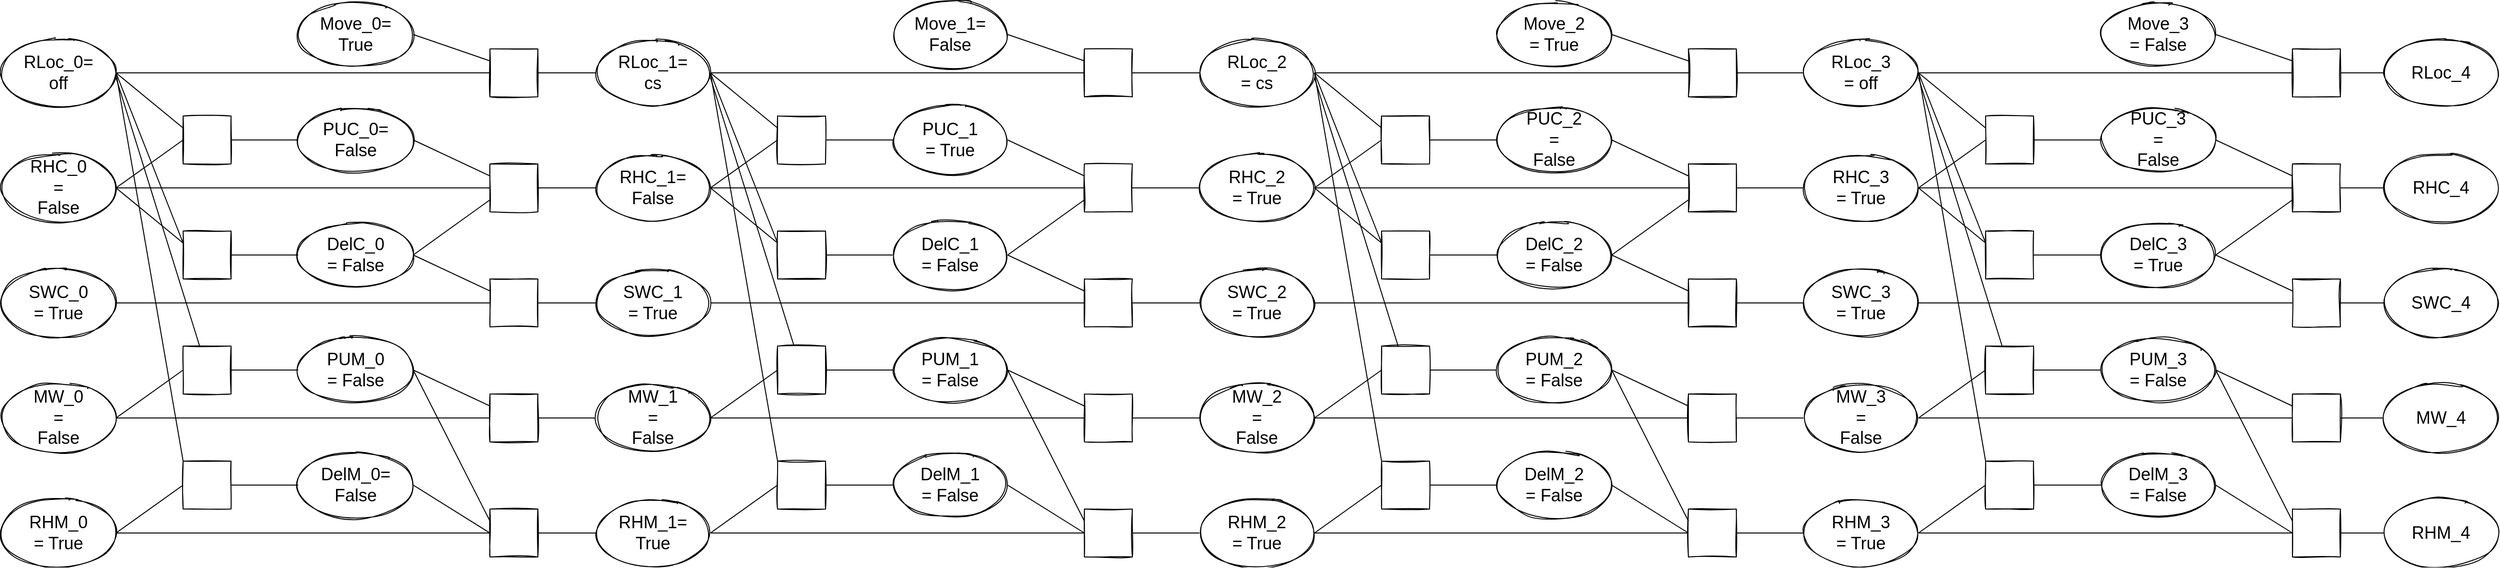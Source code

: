 <mxfile version="20.5.3" type="device"><diagram id="Lq0qM37LTSkVnrTvUTMN" name="Page-1"><mxGraphModel dx="941" dy="654" grid="1" gridSize="10" guides="1" tooltips="1" connect="1" arrows="1" fold="1" page="1" pageScale="1" pageWidth="827" pageHeight="1169" math="0" shadow="0"><root><mxCell id="0"/><mxCell id="1" parent="0"/><mxCell id="9ZZ3-H59ctwgaK6VyFWF-1" value="" style="ellipse;whiteSpace=wrap;html=1;sketch=1;" parent="1" vertex="1"><mxGeometry x="130" y="120" width="120" height="70" as="geometry"/></mxCell><mxCell id="9ZZ3-H59ctwgaK6VyFWF-2" value="" style="ellipse;whiteSpace=wrap;html=1;sketch=1;" parent="1" vertex="1"><mxGeometry x="130" y="240" width="120" height="70" as="geometry"/></mxCell><mxCell id="9ZZ3-H59ctwgaK6VyFWF-3" value="" style="ellipse;whiteSpace=wrap;html=1;sketch=1;" parent="1" vertex="1"><mxGeometry x="130" y="360" width="120" height="70" as="geometry"/></mxCell><mxCell id="9ZZ3-H59ctwgaK6VyFWF-4" value="" style="ellipse;whiteSpace=wrap;html=1;sketch=1;" parent="1" vertex="1"><mxGeometry x="130" y="480" width="120" height="70" as="geometry"/></mxCell><mxCell id="9ZZ3-H59ctwgaK6VyFWF-5" value="" style="ellipse;whiteSpace=wrap;html=1;sketch=1;" parent="1" vertex="1"><mxGeometry x="130" y="600" width="120" height="70" as="geometry"/></mxCell><mxCell id="9ZZ3-H59ctwgaK6VyFWF-6" value="&lt;font style=&quot;font-size: 18px;&quot;&gt;RLoc_0= off&lt;/font&gt;" style="text;html=1;strokeColor=none;fillColor=none;align=center;verticalAlign=middle;whiteSpace=wrap;rounded=0;sketch=1;" parent="1" vertex="1"><mxGeometry x="160" y="140" width="60" height="30" as="geometry"/></mxCell><mxCell id="9ZZ3-H59ctwgaK6VyFWF-7" value="&lt;font style=&quot;font-size: 18px;&quot;&gt;RHC_0 = False&lt;/font&gt;" style="text;html=1;strokeColor=none;fillColor=none;align=center;verticalAlign=middle;whiteSpace=wrap;rounded=0;sketch=1;" parent="1" vertex="1"><mxGeometry x="160" y="260" width="60" height="30" as="geometry"/></mxCell><mxCell id="9ZZ3-H59ctwgaK6VyFWF-8" value="&lt;font style=&quot;font-size: 18px;&quot;&gt;SWC_0 = True&lt;/font&gt;" style="text;html=1;strokeColor=none;fillColor=none;align=center;verticalAlign=middle;whiteSpace=wrap;rounded=0;sketch=1;" parent="1" vertex="1"><mxGeometry x="160" y="380" width="60" height="30" as="geometry"/></mxCell><mxCell id="9ZZ3-H59ctwgaK6VyFWF-9" value="&lt;span style=&quot;font-size: 18px;&quot;&gt;MW_0 = False&lt;/span&gt;" style="text;html=1;strokeColor=none;fillColor=none;align=center;verticalAlign=middle;whiteSpace=wrap;rounded=0;sketch=1;" parent="1" vertex="1"><mxGeometry x="160" y="500" width="60" height="30" as="geometry"/></mxCell><mxCell id="9ZZ3-H59ctwgaK6VyFWF-10" value="&lt;font style=&quot;font-size: 18px;&quot;&gt;RHM_0 = True&lt;/font&gt;" style="text;html=1;strokeColor=none;fillColor=none;align=center;verticalAlign=middle;whiteSpace=wrap;rounded=0;sketch=1;" parent="1" vertex="1"><mxGeometry x="160" y="620" width="60" height="30" as="geometry"/></mxCell><mxCell id="wP-9RUqigmHEwx9KC0JC-11" value="" style="ellipse;whiteSpace=wrap;html=1;sketch=1;" parent="1" vertex="1"><mxGeometry x="440" y="80" width="120" height="70" as="geometry"/></mxCell><mxCell id="wP-9RUqigmHEwx9KC0JC-12" value="" style="ellipse;whiteSpace=wrap;html=1;sketch=1;" parent="1" vertex="1"><mxGeometry x="440" y="190" width="120" height="70" as="geometry"/></mxCell><mxCell id="wP-9RUqigmHEwx9KC0JC-13" value="" style="ellipse;whiteSpace=wrap;html=1;sketch=1;" parent="1" vertex="1"><mxGeometry x="440" y="310" width="120" height="70" as="geometry"/></mxCell><mxCell id="wP-9RUqigmHEwx9KC0JC-14" value="" style="ellipse;whiteSpace=wrap;html=1;sketch=1;" parent="1" vertex="1"><mxGeometry x="440" y="430" width="120" height="70" as="geometry"/></mxCell><mxCell id="wP-9RUqigmHEwx9KC0JC-15" value="" style="ellipse;whiteSpace=wrap;html=1;sketch=1;" parent="1" vertex="1"><mxGeometry x="440" y="550" width="120" height="70" as="geometry"/></mxCell><mxCell id="wP-9RUqigmHEwx9KC0JC-16" value="&lt;font style=&quot;font-size: 18px;&quot;&gt;Move_0= True&lt;br&gt;&lt;/font&gt;" style="text;html=1;strokeColor=none;fillColor=none;align=center;verticalAlign=middle;whiteSpace=wrap;rounded=0;sketch=1;" parent="1" vertex="1"><mxGeometry x="470" y="100" width="60" height="30" as="geometry"/></mxCell><mxCell id="wP-9RUqigmHEwx9KC0JC-17" value="&lt;font style=&quot;font-size: 18px;&quot;&gt;PUC_0= False&lt;/font&gt;" style="text;html=1;strokeColor=none;fillColor=none;align=center;verticalAlign=middle;whiteSpace=wrap;rounded=0;sketch=1;" parent="1" vertex="1"><mxGeometry x="470" y="210" width="60" height="30" as="geometry"/></mxCell><mxCell id="wP-9RUqigmHEwx9KC0JC-18" value="&lt;font style=&quot;font-size: 18px;&quot;&gt;DelC_0 = False&lt;/font&gt;" style="text;html=1;strokeColor=none;fillColor=none;align=center;verticalAlign=middle;whiteSpace=wrap;rounded=0;sketch=1;" parent="1" vertex="1"><mxGeometry x="470" y="330" width="60" height="30" as="geometry"/></mxCell><mxCell id="wP-9RUqigmHEwx9KC0JC-19" value="&lt;span style=&quot;font-size: 18px;&quot;&gt;PUM_0 = False&lt;/span&gt;" style="text;html=1;strokeColor=none;fillColor=none;align=center;verticalAlign=middle;whiteSpace=wrap;rounded=0;sketch=1;" parent="1" vertex="1"><mxGeometry x="470" y="450" width="60" height="30" as="geometry"/></mxCell><mxCell id="wP-9RUqigmHEwx9KC0JC-20" value="&lt;font style=&quot;font-size: 18px;&quot;&gt;DelM_0= False&lt;/font&gt;" style="text;html=1;strokeColor=none;fillColor=none;align=center;verticalAlign=middle;whiteSpace=wrap;rounded=0;sketch=1;" parent="1" vertex="1"><mxGeometry x="470" y="570" width="60" height="30" as="geometry"/></mxCell><mxCell id="wP-9RUqigmHEwx9KC0JC-53" value="" style="whiteSpace=wrap;html=1;aspect=fixed;sketch=1;" parent="1" vertex="1"><mxGeometry x="320" y="200" width="50" height="50" as="geometry"/></mxCell><mxCell id="wP-9RUqigmHEwx9KC0JC-54" value="" style="whiteSpace=wrap;html=1;aspect=fixed;sketch=1;" parent="1" vertex="1"><mxGeometry x="320" y="320" width="50" height="50" as="geometry"/></mxCell><mxCell id="wP-9RUqigmHEwx9KC0JC-55" value="" style="whiteSpace=wrap;html=1;aspect=fixed;sketch=1;" parent="1" vertex="1"><mxGeometry x="320" y="440" width="50" height="50" as="geometry"/></mxCell><mxCell id="wP-9RUqigmHEwx9KC0JC-56" value="" style="whiteSpace=wrap;html=1;aspect=fixed;sketch=1;" parent="1" vertex="1"><mxGeometry x="320" y="560" width="50" height="50" as="geometry"/></mxCell><mxCell id="wP-9RUqigmHEwx9KC0JC-57" value="" style="whiteSpace=wrap;html=1;aspect=fixed;sketch=1;" parent="1" vertex="1"><mxGeometry x="640" y="610" width="50" height="50" as="geometry"/></mxCell><mxCell id="wP-9RUqigmHEwx9KC0JC-63" value="" style="whiteSpace=wrap;html=1;aspect=fixed;sketch=1;" parent="1" vertex="1"><mxGeometry x="640" y="130" width="50" height="50" as="geometry"/></mxCell><mxCell id="wP-9RUqigmHEwx9KC0JC-64" value="" style="whiteSpace=wrap;html=1;aspect=fixed;sketch=1;" parent="1" vertex="1"><mxGeometry x="640" y="250" width="50" height="50" as="geometry"/></mxCell><mxCell id="wP-9RUqigmHEwx9KC0JC-65" value="" style="whiteSpace=wrap;html=1;aspect=fixed;sketch=1;" parent="1" vertex="1"><mxGeometry x="640" y="370" width="50" height="50" as="geometry"/></mxCell><mxCell id="wP-9RUqigmHEwx9KC0JC-66" value="" style="whiteSpace=wrap;html=1;aspect=fixed;sketch=1;" parent="1" vertex="1"><mxGeometry x="640" y="490" width="50" height="50" as="geometry"/></mxCell><mxCell id="wP-9RUqigmHEwx9KC0JC-78" value="" style="endArrow=none;html=1;rounded=0;entryX=1;entryY=0.5;entryDx=0;entryDy=0;exitX=0;exitY=0.25;exitDx=0;exitDy=0;" parent="1" source="wP-9RUqigmHEwx9KC0JC-53" target="9ZZ3-H59ctwgaK6VyFWF-1" edge="1"><mxGeometry width="50" height="50" relative="1" as="geometry"><mxPoint x="890" y="530" as="sourcePoint"/><mxPoint x="940" y="480" as="targetPoint"/></mxGeometry></mxCell><mxCell id="wP-9RUqigmHEwx9KC0JC-79" value="" style="endArrow=none;html=1;rounded=0;entryX=1;entryY=0.5;entryDx=0;entryDy=0;exitX=0;exitY=0.25;exitDx=0;exitDy=0;" parent="1" source="wP-9RUqigmHEwx9KC0JC-54" target="9ZZ3-H59ctwgaK6VyFWF-1" edge="1"><mxGeometry width="50" height="50" relative="1" as="geometry"><mxPoint x="330" y="222.5" as="sourcePoint"/><mxPoint x="260" y="165" as="targetPoint"/></mxGeometry></mxCell><mxCell id="wP-9RUqigmHEwx9KC0JC-80" value="" style="endArrow=none;html=1;rounded=0;" parent="1" source="wP-9RUqigmHEwx9KC0JC-55" edge="1"><mxGeometry width="50" height="50" relative="1" as="geometry"><mxPoint x="300" y="342.5" as="sourcePoint"/><mxPoint x="250" y="160" as="targetPoint"/></mxGeometry></mxCell><mxCell id="wP-9RUqigmHEwx9KC0JC-81" value="" style="endArrow=none;html=1;rounded=0;exitX=0;exitY=0;exitDx=0;exitDy=0;entryX=1;entryY=0.5;entryDx=0;entryDy=0;" parent="1" source="wP-9RUqigmHEwx9KC0JC-56" target="9ZZ3-H59ctwgaK6VyFWF-1" edge="1"><mxGeometry width="50" height="50" relative="1" as="geometry"><mxPoint x="347.213" y="450" as="sourcePoint"/><mxPoint x="260" y="170" as="targetPoint"/></mxGeometry></mxCell><mxCell id="wP-9RUqigmHEwx9KC0JC-82" value="" style="endArrow=none;html=1;rounded=0;exitX=0;exitY=0.5;exitDx=0;exitDy=0;entryX=1;entryY=0.5;entryDx=0;entryDy=0;" parent="1" source="wP-9RUqigmHEwx9KC0JC-53" target="9ZZ3-H59ctwgaK6VyFWF-2" edge="1"><mxGeometry width="50" height="50" relative="1" as="geometry"><mxPoint x="420" y="730" as="sourcePoint"/><mxPoint x="270" y="180" as="targetPoint"/></mxGeometry></mxCell><mxCell id="wP-9RUqigmHEwx9KC0JC-84" value="" style="endArrow=none;html=1;rounded=0;entryX=1;entryY=0.5;entryDx=0;entryDy=0;exitX=0;exitY=0.25;exitDx=0;exitDy=0;" parent="1" source="wP-9RUqigmHEwx9KC0JC-54" target="9ZZ3-H59ctwgaK6VyFWF-2" edge="1"><mxGeometry width="50" height="50" relative="1" as="geometry"><mxPoint x="350" y="290" as="sourcePoint"/><mxPoint x="260" y="285" as="targetPoint"/></mxGeometry></mxCell><mxCell id="wP-9RUqigmHEwx9KC0JC-86" value="" style="endArrow=none;html=1;rounded=0;exitX=0;exitY=0.5;exitDx=0;exitDy=0;entryX=1;entryY=0.5;entryDx=0;entryDy=0;" parent="1" source="wP-9RUqigmHEwx9KC0JC-64" target="9ZZ3-H59ctwgaK6VyFWF-2" edge="1"><mxGeometry width="50" height="50" relative="1" as="geometry"><mxPoint x="340" y="245" as="sourcePoint"/><mxPoint x="270" y="295" as="targetPoint"/></mxGeometry></mxCell><mxCell id="wP-9RUqigmHEwx9KC0JC-88" value="" style="endArrow=none;html=1;rounded=0;exitX=0;exitY=0.5;exitDx=0;exitDy=0;entryX=1;entryY=0.5;entryDx=0;entryDy=0;" parent="1" source="wP-9RUqigmHEwx9KC0JC-65" target="9ZZ3-H59ctwgaK6VyFWF-3" edge="1"><mxGeometry width="50" height="50" relative="1" as="geometry"><mxPoint x="350" y="255" as="sourcePoint"/><mxPoint x="280" y="305" as="targetPoint"/></mxGeometry></mxCell><mxCell id="wP-9RUqigmHEwx9KC0JC-89" value="" style="endArrow=none;html=1;rounded=0;exitX=0;exitY=0.5;exitDx=0;exitDy=0;entryX=1;entryY=0.5;entryDx=0;entryDy=0;" parent="1" source="wP-9RUqigmHEwx9KC0JC-55" target="9ZZ3-H59ctwgaK6VyFWF-4" edge="1"><mxGeometry width="50" height="50" relative="1" as="geometry"><mxPoint x="360" y="265" as="sourcePoint"/><mxPoint x="290" y="315" as="targetPoint"/></mxGeometry></mxCell><mxCell id="wP-9RUqigmHEwx9KC0JC-90" value="" style="endArrow=none;html=1;rounded=0;entryX=1;entryY=0.5;entryDx=0;entryDy=0;" parent="1" source="wP-9RUqigmHEwx9KC0JC-66" target="9ZZ3-H59ctwgaK6VyFWF-4" edge="1"><mxGeometry width="50" height="50" relative="1" as="geometry"><mxPoint x="370" y="275" as="sourcePoint"/><mxPoint x="300" y="325" as="targetPoint"/></mxGeometry></mxCell><mxCell id="wP-9RUqigmHEwx9KC0JC-91" value="" style="endArrow=none;html=1;rounded=0;exitX=1;exitY=0.5;exitDx=0;exitDy=0;entryX=0;entryY=0.5;entryDx=0;entryDy=0;" parent="1" source="9ZZ3-H59ctwgaK6VyFWF-5" target="wP-9RUqigmHEwx9KC0JC-57" edge="1"><mxGeometry width="50" height="50" relative="1" as="geometry"><mxPoint x="380" y="285" as="sourcePoint"/><mxPoint x="310" y="335" as="targetPoint"/></mxGeometry></mxCell><mxCell id="wP-9RUqigmHEwx9KC0JC-92" value="" style="endArrow=none;html=1;rounded=0;exitX=0;exitY=0.5;exitDx=0;exitDy=0;entryX=1;entryY=0.5;entryDx=0;entryDy=0;" parent="1" source="wP-9RUqigmHEwx9KC0JC-56" target="9ZZ3-H59ctwgaK6VyFWF-5" edge="1"><mxGeometry width="50" height="50" relative="1" as="geometry"><mxPoint x="390" y="295" as="sourcePoint"/><mxPoint x="320" y="345" as="targetPoint"/></mxGeometry></mxCell><mxCell id="wP-9RUqigmHEwx9KC0JC-93" value="" style="endArrow=none;html=1;rounded=0;exitX=0;exitY=0.5;exitDx=0;exitDy=0;entryX=1;entryY=0.5;entryDx=0;entryDy=0;" parent="1" source="wP-9RUqigmHEwx9KC0JC-63" target="9ZZ3-H59ctwgaK6VyFWF-1" edge="1"><mxGeometry width="50" height="50" relative="1" as="geometry"><mxPoint x="400" y="305" as="sourcePoint"/><mxPoint x="330" y="355" as="targetPoint"/></mxGeometry></mxCell><mxCell id="wP-9RUqigmHEwx9KC0JC-94" value="" style="endArrow=none;html=1;rounded=0;exitX=0;exitY=0.5;exitDx=0;exitDy=0;entryX=1;entryY=0.5;entryDx=0;entryDy=0;" parent="1" source="wP-9RUqigmHEwx9KC0JC-12" target="wP-9RUqigmHEwx9KC0JC-53" edge="1"><mxGeometry width="50" height="50" relative="1" as="geometry"><mxPoint x="410" y="315" as="sourcePoint"/><mxPoint x="340" y="365" as="targetPoint"/></mxGeometry></mxCell><mxCell id="wP-9RUqigmHEwx9KC0JC-95" value="" style="endArrow=none;html=1;rounded=0;exitX=0;exitY=0.5;exitDx=0;exitDy=0;entryX=1;entryY=0.5;entryDx=0;entryDy=0;" parent="1" source="wP-9RUqigmHEwx9KC0JC-13" target="wP-9RUqigmHEwx9KC0JC-54" edge="1"><mxGeometry width="50" height="50" relative="1" as="geometry"><mxPoint x="420" y="325" as="sourcePoint"/><mxPoint x="350" y="375" as="targetPoint"/></mxGeometry></mxCell><mxCell id="wP-9RUqigmHEwx9KC0JC-96" value="" style="endArrow=none;html=1;rounded=0;exitX=0;exitY=0.5;exitDx=0;exitDy=0;entryX=1;entryY=0.5;entryDx=0;entryDy=0;" parent="1" source="wP-9RUqigmHEwx9KC0JC-14" target="wP-9RUqigmHEwx9KC0JC-55" edge="1"><mxGeometry width="50" height="50" relative="1" as="geometry"><mxPoint x="430" y="335" as="sourcePoint"/><mxPoint x="360" y="385" as="targetPoint"/></mxGeometry></mxCell><mxCell id="wP-9RUqigmHEwx9KC0JC-97" value="" style="endArrow=none;html=1;rounded=0;exitX=0;exitY=0.5;exitDx=0;exitDy=0;entryX=1;entryY=0.5;entryDx=0;entryDy=0;" parent="1" source="wP-9RUqigmHEwx9KC0JC-15" target="wP-9RUqigmHEwx9KC0JC-56" edge="1"><mxGeometry width="50" height="50" relative="1" as="geometry"><mxPoint x="440" y="345" as="sourcePoint"/><mxPoint x="370" y="395" as="targetPoint"/></mxGeometry></mxCell><mxCell id="wP-9RUqigmHEwx9KC0JC-98" value="" style="endArrow=none;html=1;rounded=0;exitX=0;exitY=0.25;exitDx=0;exitDy=0;entryX=1;entryY=0.5;entryDx=0;entryDy=0;" parent="1" source="wP-9RUqigmHEwx9KC0JC-63" target="wP-9RUqigmHEwx9KC0JC-11" edge="1"><mxGeometry width="50" height="50" relative="1" as="geometry"><mxPoint x="450" y="355" as="sourcePoint"/><mxPoint x="380" y="405" as="targetPoint"/></mxGeometry></mxCell><mxCell id="wP-9RUqigmHEwx9KC0JC-99" value="" style="endArrow=none;html=1;rounded=0;exitX=0;exitY=0.25;exitDx=0;exitDy=0;entryX=1;entryY=0.5;entryDx=0;entryDy=0;" parent="1" source="wP-9RUqigmHEwx9KC0JC-64" target="wP-9RUqigmHEwx9KC0JC-12" edge="1"><mxGeometry width="50" height="50" relative="1" as="geometry"><mxPoint x="460" y="365" as="sourcePoint"/><mxPoint x="390" y="415" as="targetPoint"/></mxGeometry></mxCell><mxCell id="wP-9RUqigmHEwx9KC0JC-100" value="" style="endArrow=none;html=1;rounded=0;exitX=0;exitY=0.75;exitDx=0;exitDy=0;entryX=1;entryY=0.5;entryDx=0;entryDy=0;" parent="1" source="wP-9RUqigmHEwx9KC0JC-64" target="wP-9RUqigmHEwx9KC0JC-13" edge="1"><mxGeometry width="50" height="50" relative="1" as="geometry"><mxPoint x="470" y="375" as="sourcePoint"/><mxPoint x="400" y="425" as="targetPoint"/></mxGeometry></mxCell><mxCell id="wP-9RUqigmHEwx9KC0JC-101" value="" style="endArrow=none;html=1;rounded=0;exitX=0;exitY=0.25;exitDx=0;exitDy=0;entryX=1;entryY=0.5;entryDx=0;entryDy=0;" parent="1" source="wP-9RUqigmHEwx9KC0JC-65" target="wP-9RUqigmHEwx9KC0JC-13" edge="1"><mxGeometry width="50" height="50" relative="1" as="geometry"><mxPoint x="480" y="385" as="sourcePoint"/><mxPoint x="410" y="435" as="targetPoint"/></mxGeometry></mxCell><mxCell id="wP-9RUqigmHEwx9KC0JC-102" value="" style="endArrow=none;html=1;rounded=0;exitX=0;exitY=0.25;exitDx=0;exitDy=0;entryX=1;entryY=0.5;entryDx=0;entryDy=0;" parent="1" source="wP-9RUqigmHEwx9KC0JC-66" target="wP-9RUqigmHEwx9KC0JC-14" edge="1"><mxGeometry width="50" height="50" relative="1" as="geometry"><mxPoint x="490" y="395" as="sourcePoint"/><mxPoint x="420" y="445" as="targetPoint"/></mxGeometry></mxCell><mxCell id="wP-9RUqigmHEwx9KC0JC-104" value="" style="endArrow=none;html=1;rounded=0;exitX=0;exitY=0.25;exitDx=0;exitDy=0;entryX=1;entryY=0.5;entryDx=0;entryDy=0;" parent="1" source="wP-9RUqigmHEwx9KC0JC-57" target="wP-9RUqigmHEwx9KC0JC-14" edge="1"><mxGeometry width="50" height="50" relative="1" as="geometry"><mxPoint x="500" y="405" as="sourcePoint"/><mxPoint x="430" y="455" as="targetPoint"/></mxGeometry></mxCell><mxCell id="wP-9RUqigmHEwx9KC0JC-105" value="" style="endArrow=none;html=1;rounded=0;exitX=0;exitY=0.5;exitDx=0;exitDy=0;entryX=1;entryY=0.5;entryDx=0;entryDy=0;" parent="1" source="wP-9RUqigmHEwx9KC0JC-57" target="wP-9RUqigmHEwx9KC0JC-15" edge="1"><mxGeometry width="50" height="50" relative="1" as="geometry"><mxPoint x="510" y="415" as="sourcePoint"/><mxPoint x="440" y="465" as="targetPoint"/></mxGeometry></mxCell><mxCell id="wP-9RUqigmHEwx9KC0JC-106" value="" style="endArrow=none;html=1;rounded=0;exitX=0;exitY=0.5;exitDx=0;exitDy=0;entryX=1;entryY=0.5;entryDx=0;entryDy=0;" parent="1" target="wP-9RUqigmHEwx9KC0JC-64" edge="1"><mxGeometry width="50" height="50" relative="1" as="geometry"><mxPoint x="750" y="275" as="sourcePoint"/><mxPoint x="570" y="355" as="targetPoint"/></mxGeometry></mxCell><mxCell id="wP-9RUqigmHEwx9KC0JC-107" value="" style="endArrow=none;html=1;rounded=0;exitX=0;exitY=0.5;exitDx=0;exitDy=0;entryX=1;entryY=0.5;entryDx=0;entryDy=0;" parent="1" target="wP-9RUqigmHEwx9KC0JC-63" edge="1"><mxGeometry width="50" height="50" relative="1" as="geometry"><mxPoint x="750" y="155" as="sourcePoint"/><mxPoint x="630" y="172.5" as="targetPoint"/></mxGeometry></mxCell><mxCell id="wP-9RUqigmHEwx9KC0JC-108" value="" style="endArrow=none;html=1;rounded=0;exitX=0;exitY=0.5;exitDx=0;exitDy=0;entryX=1;entryY=0.5;entryDx=0;entryDy=0;" parent="1" target="wP-9RUqigmHEwx9KC0JC-65" edge="1"><mxGeometry width="50" height="50" relative="1" as="geometry"><mxPoint x="750" y="395" as="sourcePoint"/><mxPoint x="640" y="392.5" as="targetPoint"/></mxGeometry></mxCell><mxCell id="wP-9RUqigmHEwx9KC0JC-109" value="" style="endArrow=none;html=1;rounded=0;exitX=0;exitY=0.5;exitDx=0;exitDy=0;entryX=1;entryY=0.5;entryDx=0;entryDy=0;" parent="1" target="wP-9RUqigmHEwx9KC0JC-66" edge="1"><mxGeometry width="50" height="50" relative="1" as="geometry"><mxPoint x="750" y="515" as="sourcePoint"/><mxPoint x="600" y="385" as="targetPoint"/></mxGeometry></mxCell><mxCell id="wP-9RUqigmHEwx9KC0JC-110" value="" style="endArrow=none;html=1;rounded=0;exitX=0;exitY=0.5;exitDx=0;exitDy=0;entryX=1;entryY=0.5;entryDx=0;entryDy=0;" parent="1" target="wP-9RUqigmHEwx9KC0JC-57" edge="1"><mxGeometry width="50" height="50" relative="1" as="geometry"><mxPoint x="750" y="635" as="sourcePoint"/><mxPoint x="610" y="395" as="targetPoint"/></mxGeometry></mxCell><mxCell id="wP-9RUqigmHEwx9KC0JC-111" value="" style="ellipse;whiteSpace=wrap;html=1;sketch=1;" parent="1" vertex="1"><mxGeometry x="750" y="120" width="120" height="70" as="geometry"/></mxCell><mxCell id="wP-9RUqigmHEwx9KC0JC-112" value="" style="ellipse;whiteSpace=wrap;html=1;sketch=1;" parent="1" vertex="1"><mxGeometry x="750" y="240" width="120" height="70" as="geometry"/></mxCell><mxCell id="wP-9RUqigmHEwx9KC0JC-113" value="" style="ellipse;whiteSpace=wrap;html=1;sketch=1;" parent="1" vertex="1"><mxGeometry x="750" y="360" width="120" height="70" as="geometry"/></mxCell><mxCell id="wP-9RUqigmHEwx9KC0JC-114" value="" style="ellipse;whiteSpace=wrap;html=1;sketch=1;" parent="1" vertex="1"><mxGeometry x="750" y="480" width="120" height="70" as="geometry"/></mxCell><mxCell id="wP-9RUqigmHEwx9KC0JC-115" value="" style="ellipse;whiteSpace=wrap;html=1;sketch=1;" parent="1" vertex="1"><mxGeometry x="750" y="600" width="120" height="70" as="geometry"/></mxCell><mxCell id="wP-9RUqigmHEwx9KC0JC-116" value="&lt;font style=&quot;font-size: 18px;&quot;&gt;RLoc_1= cs&lt;br&gt;&lt;/font&gt;" style="text;html=1;strokeColor=none;fillColor=none;align=center;verticalAlign=middle;whiteSpace=wrap;rounded=0;sketch=1;" parent="1" vertex="1"><mxGeometry x="780" y="140" width="60" height="30" as="geometry"/></mxCell><mxCell id="wP-9RUqigmHEwx9KC0JC-117" value="&lt;font style=&quot;font-size: 18px;&quot;&gt;RHC_1= False&lt;/font&gt;" style="text;html=1;strokeColor=none;fillColor=none;align=center;verticalAlign=middle;whiteSpace=wrap;rounded=0;sketch=1;" parent="1" vertex="1"><mxGeometry x="780" y="260" width="60" height="30" as="geometry"/></mxCell><mxCell id="wP-9RUqigmHEwx9KC0JC-118" value="&lt;font style=&quot;font-size: 18px;&quot;&gt;SWC_1 = True&lt;/font&gt;" style="text;html=1;strokeColor=none;fillColor=none;align=center;verticalAlign=middle;whiteSpace=wrap;rounded=0;sketch=1;" parent="1" vertex="1"><mxGeometry x="780" y="380" width="60" height="30" as="geometry"/></mxCell><mxCell id="wP-9RUqigmHEwx9KC0JC-119" value="&lt;span style=&quot;font-size: 18px;&quot;&gt;MW_1 = False&lt;/span&gt;" style="text;html=1;strokeColor=none;fillColor=none;align=center;verticalAlign=middle;whiteSpace=wrap;rounded=0;sketch=1;" parent="1" vertex="1"><mxGeometry x="780" y="500" width="60" height="30" as="geometry"/></mxCell><mxCell id="wP-9RUqigmHEwx9KC0JC-120" value="&lt;font style=&quot;font-size: 18px;&quot;&gt;RHM_1= True&lt;/font&gt;" style="text;html=1;strokeColor=none;fillColor=none;align=center;verticalAlign=middle;whiteSpace=wrap;rounded=0;sketch=1;" parent="1" vertex="1"><mxGeometry x="780" y="620" width="60" height="30" as="geometry"/></mxCell><mxCell id="wP-9RUqigmHEwx9KC0JC-121" value="" style="ellipse;whiteSpace=wrap;html=1;sketch=1;" parent="1" vertex="1"><mxGeometry x="1060" y="80" width="120" height="70" as="geometry"/></mxCell><mxCell id="wP-9RUqigmHEwx9KC0JC-122" value="" style="ellipse;whiteSpace=wrap;html=1;sketch=1;" parent="1" vertex="1"><mxGeometry x="1060" y="190" width="120" height="70" as="geometry"/></mxCell><mxCell id="wP-9RUqigmHEwx9KC0JC-123" value="" style="ellipse;whiteSpace=wrap;html=1;sketch=1;" parent="1" vertex="1"><mxGeometry x="1060" y="310" width="120" height="70" as="geometry"/></mxCell><mxCell id="wP-9RUqigmHEwx9KC0JC-124" value="" style="ellipse;whiteSpace=wrap;html=1;sketch=1;" parent="1" vertex="1"><mxGeometry x="1060" y="430" width="120" height="70" as="geometry"/></mxCell><mxCell id="wP-9RUqigmHEwx9KC0JC-125" value="" style="ellipse;whiteSpace=wrap;html=1;sketch=1;" parent="1" vertex="1"><mxGeometry x="1060" y="550" width="120" height="70" as="geometry"/></mxCell><mxCell id="wP-9RUqigmHEwx9KC0JC-126" value="&lt;font style=&quot;font-size: 18px;&quot;&gt;Move_1= False&lt;br&gt;&lt;/font&gt;" style="text;html=1;strokeColor=none;fillColor=none;align=center;verticalAlign=middle;whiteSpace=wrap;rounded=0;sketch=1;" parent="1" vertex="1"><mxGeometry x="1090" y="100" width="60" height="30" as="geometry"/></mxCell><mxCell id="wP-9RUqigmHEwx9KC0JC-127" value="&lt;font style=&quot;font-size: 18px;&quot;&gt;PUC_1 = True&lt;/font&gt;" style="text;html=1;strokeColor=none;fillColor=none;align=center;verticalAlign=middle;whiteSpace=wrap;rounded=0;sketch=1;" parent="1" vertex="1"><mxGeometry x="1090" y="210" width="60" height="30" as="geometry"/></mxCell><mxCell id="wP-9RUqigmHEwx9KC0JC-128" value="&lt;font style=&quot;font-size: 18px;&quot;&gt;DelC_1 = False&lt;/font&gt;" style="text;html=1;strokeColor=none;fillColor=none;align=center;verticalAlign=middle;whiteSpace=wrap;rounded=0;sketch=1;" parent="1" vertex="1"><mxGeometry x="1090" y="330" width="60" height="30" as="geometry"/></mxCell><mxCell id="wP-9RUqigmHEwx9KC0JC-129" value="&lt;span style=&quot;font-size: 18px;&quot;&gt;PUM_1 = False&lt;/span&gt;" style="text;html=1;strokeColor=none;fillColor=none;align=center;verticalAlign=middle;whiteSpace=wrap;rounded=0;sketch=1;" parent="1" vertex="1"><mxGeometry x="1090" y="450" width="60" height="30" as="geometry"/></mxCell><mxCell id="wP-9RUqigmHEwx9KC0JC-130" value="&lt;font style=&quot;font-size: 18px;&quot;&gt;DelM_1 = False&lt;/font&gt;" style="text;html=1;strokeColor=none;fillColor=none;align=center;verticalAlign=middle;whiteSpace=wrap;rounded=0;sketch=1;" parent="1" vertex="1"><mxGeometry x="1090" y="570" width="60" height="30" as="geometry"/></mxCell><mxCell id="wP-9RUqigmHEwx9KC0JC-131" value="" style="whiteSpace=wrap;html=1;aspect=fixed;sketch=1;" parent="1" vertex="1"><mxGeometry x="940" y="200" width="50" height="50" as="geometry"/></mxCell><mxCell id="wP-9RUqigmHEwx9KC0JC-132" value="" style="whiteSpace=wrap;html=1;aspect=fixed;sketch=1;" parent="1" vertex="1"><mxGeometry x="940" y="320" width="50" height="50" as="geometry"/></mxCell><mxCell id="wP-9RUqigmHEwx9KC0JC-133" value="" style="whiteSpace=wrap;html=1;aspect=fixed;sketch=1;" parent="1" vertex="1"><mxGeometry x="940" y="440" width="50" height="50" as="geometry"/></mxCell><mxCell id="wP-9RUqigmHEwx9KC0JC-134" value="" style="whiteSpace=wrap;html=1;aspect=fixed;sketch=1;" parent="1" vertex="1"><mxGeometry x="940" y="560" width="50" height="50" as="geometry"/></mxCell><mxCell id="wP-9RUqigmHEwx9KC0JC-135" value="" style="whiteSpace=wrap;html=1;aspect=fixed;sketch=1;" parent="1" vertex="1"><mxGeometry x="1260" y="610" width="50" height="50" as="geometry"/></mxCell><mxCell id="wP-9RUqigmHEwx9KC0JC-136" value="" style="whiteSpace=wrap;html=1;aspect=fixed;sketch=1;" parent="1" vertex="1"><mxGeometry x="1260" y="130" width="50" height="50" as="geometry"/></mxCell><mxCell id="wP-9RUqigmHEwx9KC0JC-137" value="" style="whiteSpace=wrap;html=1;aspect=fixed;sketch=1;" parent="1" vertex="1"><mxGeometry x="1260" y="250" width="50" height="50" as="geometry"/></mxCell><mxCell id="wP-9RUqigmHEwx9KC0JC-138" value="" style="whiteSpace=wrap;html=1;aspect=fixed;sketch=1;" parent="1" vertex="1"><mxGeometry x="1260" y="370" width="50" height="50" as="geometry"/></mxCell><mxCell id="wP-9RUqigmHEwx9KC0JC-139" value="" style="whiteSpace=wrap;html=1;aspect=fixed;sketch=1;" parent="1" vertex="1"><mxGeometry x="1260" y="490" width="50" height="50" as="geometry"/></mxCell><mxCell id="wP-9RUqigmHEwx9KC0JC-140" value="" style="endArrow=none;html=1;rounded=0;entryX=1;entryY=0.5;entryDx=0;entryDy=0;exitX=0;exitY=0.25;exitDx=0;exitDy=0;" parent="1" source="wP-9RUqigmHEwx9KC0JC-131" target="wP-9RUqigmHEwx9KC0JC-111" edge="1"><mxGeometry width="50" height="50" relative="1" as="geometry"><mxPoint x="1510" y="530" as="sourcePoint"/><mxPoint x="1560" y="480" as="targetPoint"/></mxGeometry></mxCell><mxCell id="wP-9RUqigmHEwx9KC0JC-141" value="" style="endArrow=none;html=1;rounded=0;entryX=1;entryY=0.5;entryDx=0;entryDy=0;exitX=0;exitY=0.25;exitDx=0;exitDy=0;" parent="1" source="wP-9RUqigmHEwx9KC0JC-132" target="wP-9RUqigmHEwx9KC0JC-111" edge="1"><mxGeometry width="50" height="50" relative="1" as="geometry"><mxPoint x="950" y="222.5" as="sourcePoint"/><mxPoint x="880" y="165" as="targetPoint"/></mxGeometry></mxCell><mxCell id="wP-9RUqigmHEwx9KC0JC-142" value="" style="endArrow=none;html=1;rounded=0;" parent="1" source="wP-9RUqigmHEwx9KC0JC-133" edge="1"><mxGeometry width="50" height="50" relative="1" as="geometry"><mxPoint x="920" y="342.5" as="sourcePoint"/><mxPoint x="870" y="160" as="targetPoint"/></mxGeometry></mxCell><mxCell id="wP-9RUqigmHEwx9KC0JC-143" value="" style="endArrow=none;html=1;rounded=0;exitX=0;exitY=0;exitDx=0;exitDy=0;entryX=1;entryY=0.5;entryDx=0;entryDy=0;" parent="1" source="wP-9RUqigmHEwx9KC0JC-134" target="wP-9RUqigmHEwx9KC0JC-111" edge="1"><mxGeometry width="50" height="50" relative="1" as="geometry"><mxPoint x="967.213" y="450" as="sourcePoint"/><mxPoint x="880" y="170" as="targetPoint"/></mxGeometry></mxCell><mxCell id="wP-9RUqigmHEwx9KC0JC-144" value="" style="endArrow=none;html=1;rounded=0;exitX=0;exitY=0.5;exitDx=0;exitDy=0;entryX=1;entryY=0.5;entryDx=0;entryDy=0;" parent="1" source="wP-9RUqigmHEwx9KC0JC-131" target="wP-9RUqigmHEwx9KC0JC-112" edge="1"><mxGeometry width="50" height="50" relative="1" as="geometry"><mxPoint x="1040" y="730" as="sourcePoint"/><mxPoint x="890" y="180" as="targetPoint"/></mxGeometry></mxCell><mxCell id="wP-9RUqigmHEwx9KC0JC-145" value="" style="endArrow=none;html=1;rounded=0;entryX=1;entryY=0.5;entryDx=0;entryDy=0;exitX=0;exitY=0.25;exitDx=0;exitDy=0;" parent="1" source="wP-9RUqigmHEwx9KC0JC-132" target="wP-9RUqigmHEwx9KC0JC-112" edge="1"><mxGeometry width="50" height="50" relative="1" as="geometry"><mxPoint x="970" y="290" as="sourcePoint"/><mxPoint x="880" y="285" as="targetPoint"/></mxGeometry></mxCell><mxCell id="wP-9RUqigmHEwx9KC0JC-146" value="" style="endArrow=none;html=1;rounded=0;exitX=0;exitY=0.5;exitDx=0;exitDy=0;entryX=1;entryY=0.5;entryDx=0;entryDy=0;" parent="1" source="wP-9RUqigmHEwx9KC0JC-137" target="wP-9RUqigmHEwx9KC0JC-112" edge="1"><mxGeometry width="50" height="50" relative="1" as="geometry"><mxPoint x="960" y="245" as="sourcePoint"/><mxPoint x="890" y="295" as="targetPoint"/></mxGeometry></mxCell><mxCell id="wP-9RUqigmHEwx9KC0JC-147" value="" style="endArrow=none;html=1;rounded=0;exitX=0;exitY=0.5;exitDx=0;exitDy=0;entryX=1;entryY=0.5;entryDx=0;entryDy=0;" parent="1" source="wP-9RUqigmHEwx9KC0JC-138" target="wP-9RUqigmHEwx9KC0JC-113" edge="1"><mxGeometry width="50" height="50" relative="1" as="geometry"><mxPoint x="970" y="255" as="sourcePoint"/><mxPoint x="900" y="305" as="targetPoint"/></mxGeometry></mxCell><mxCell id="wP-9RUqigmHEwx9KC0JC-148" value="" style="endArrow=none;html=1;rounded=0;exitX=0;exitY=0.5;exitDx=0;exitDy=0;entryX=1;entryY=0.5;entryDx=0;entryDy=0;" parent="1" source="wP-9RUqigmHEwx9KC0JC-133" target="wP-9RUqigmHEwx9KC0JC-114" edge="1"><mxGeometry width="50" height="50" relative="1" as="geometry"><mxPoint x="980" y="265" as="sourcePoint"/><mxPoint x="910" y="315" as="targetPoint"/></mxGeometry></mxCell><mxCell id="wP-9RUqigmHEwx9KC0JC-149" value="" style="endArrow=none;html=1;rounded=0;entryX=1;entryY=0.5;entryDx=0;entryDy=0;" parent="1" source="wP-9RUqigmHEwx9KC0JC-139" target="wP-9RUqigmHEwx9KC0JC-114" edge="1"><mxGeometry width="50" height="50" relative="1" as="geometry"><mxPoint x="990" y="275" as="sourcePoint"/><mxPoint x="920" y="325" as="targetPoint"/></mxGeometry></mxCell><mxCell id="wP-9RUqigmHEwx9KC0JC-150" value="" style="endArrow=none;html=1;rounded=0;exitX=1;exitY=0.5;exitDx=0;exitDy=0;entryX=0;entryY=0.5;entryDx=0;entryDy=0;" parent="1" source="wP-9RUqigmHEwx9KC0JC-115" target="wP-9RUqigmHEwx9KC0JC-135" edge="1"><mxGeometry width="50" height="50" relative="1" as="geometry"><mxPoint x="1000" y="285" as="sourcePoint"/><mxPoint x="930" y="335" as="targetPoint"/></mxGeometry></mxCell><mxCell id="wP-9RUqigmHEwx9KC0JC-151" value="" style="endArrow=none;html=1;rounded=0;exitX=0;exitY=0.5;exitDx=0;exitDy=0;entryX=1;entryY=0.5;entryDx=0;entryDy=0;" parent="1" source="wP-9RUqigmHEwx9KC0JC-134" target="wP-9RUqigmHEwx9KC0JC-115" edge="1"><mxGeometry width="50" height="50" relative="1" as="geometry"><mxPoint x="1010" y="295" as="sourcePoint"/><mxPoint x="940" y="345" as="targetPoint"/></mxGeometry></mxCell><mxCell id="wP-9RUqigmHEwx9KC0JC-152" value="" style="endArrow=none;html=1;rounded=0;exitX=0;exitY=0.5;exitDx=0;exitDy=0;entryX=1;entryY=0.5;entryDx=0;entryDy=0;" parent="1" source="wP-9RUqigmHEwx9KC0JC-136" target="wP-9RUqigmHEwx9KC0JC-111" edge="1"><mxGeometry width="50" height="50" relative="1" as="geometry"><mxPoint x="1020" y="305" as="sourcePoint"/><mxPoint x="950" y="355" as="targetPoint"/></mxGeometry></mxCell><mxCell id="wP-9RUqigmHEwx9KC0JC-153" value="" style="endArrow=none;html=1;rounded=0;exitX=0;exitY=0.5;exitDx=0;exitDy=0;entryX=1;entryY=0.5;entryDx=0;entryDy=0;" parent="1" source="wP-9RUqigmHEwx9KC0JC-122" target="wP-9RUqigmHEwx9KC0JC-131" edge="1"><mxGeometry width="50" height="50" relative="1" as="geometry"><mxPoint x="1030" y="315" as="sourcePoint"/><mxPoint x="960" y="365" as="targetPoint"/></mxGeometry></mxCell><mxCell id="wP-9RUqigmHEwx9KC0JC-154" value="" style="endArrow=none;html=1;rounded=0;exitX=0;exitY=0.5;exitDx=0;exitDy=0;entryX=1;entryY=0.5;entryDx=0;entryDy=0;" parent="1" source="wP-9RUqigmHEwx9KC0JC-123" target="wP-9RUqigmHEwx9KC0JC-132" edge="1"><mxGeometry width="50" height="50" relative="1" as="geometry"><mxPoint x="1040" y="325" as="sourcePoint"/><mxPoint x="970" y="375" as="targetPoint"/></mxGeometry></mxCell><mxCell id="wP-9RUqigmHEwx9KC0JC-155" value="" style="endArrow=none;html=1;rounded=0;exitX=0;exitY=0.5;exitDx=0;exitDy=0;entryX=1;entryY=0.5;entryDx=0;entryDy=0;" parent="1" source="wP-9RUqigmHEwx9KC0JC-124" target="wP-9RUqigmHEwx9KC0JC-133" edge="1"><mxGeometry width="50" height="50" relative="1" as="geometry"><mxPoint x="1050" y="335" as="sourcePoint"/><mxPoint x="980" y="385" as="targetPoint"/></mxGeometry></mxCell><mxCell id="wP-9RUqigmHEwx9KC0JC-156" value="" style="endArrow=none;html=1;rounded=0;exitX=0;exitY=0.5;exitDx=0;exitDy=0;entryX=1;entryY=0.5;entryDx=0;entryDy=0;" parent="1" source="wP-9RUqigmHEwx9KC0JC-125" target="wP-9RUqigmHEwx9KC0JC-134" edge="1"><mxGeometry width="50" height="50" relative="1" as="geometry"><mxPoint x="1060" y="345" as="sourcePoint"/><mxPoint x="990" y="395" as="targetPoint"/></mxGeometry></mxCell><mxCell id="wP-9RUqigmHEwx9KC0JC-157" value="" style="endArrow=none;html=1;rounded=0;exitX=0;exitY=0.25;exitDx=0;exitDy=0;entryX=1;entryY=0.5;entryDx=0;entryDy=0;" parent="1" source="wP-9RUqigmHEwx9KC0JC-136" target="wP-9RUqigmHEwx9KC0JC-121" edge="1"><mxGeometry width="50" height="50" relative="1" as="geometry"><mxPoint x="1070" y="355" as="sourcePoint"/><mxPoint x="1000" y="405" as="targetPoint"/></mxGeometry></mxCell><mxCell id="wP-9RUqigmHEwx9KC0JC-158" value="" style="endArrow=none;html=1;rounded=0;exitX=0;exitY=0.25;exitDx=0;exitDy=0;entryX=1;entryY=0.5;entryDx=0;entryDy=0;" parent="1" source="wP-9RUqigmHEwx9KC0JC-137" target="wP-9RUqigmHEwx9KC0JC-122" edge="1"><mxGeometry width="50" height="50" relative="1" as="geometry"><mxPoint x="1080" y="365" as="sourcePoint"/><mxPoint x="1010" y="415" as="targetPoint"/></mxGeometry></mxCell><mxCell id="wP-9RUqigmHEwx9KC0JC-159" value="" style="endArrow=none;html=1;rounded=0;exitX=0;exitY=0.75;exitDx=0;exitDy=0;entryX=1;entryY=0.5;entryDx=0;entryDy=0;" parent="1" source="wP-9RUqigmHEwx9KC0JC-137" target="wP-9RUqigmHEwx9KC0JC-123" edge="1"><mxGeometry width="50" height="50" relative="1" as="geometry"><mxPoint x="1090" y="375" as="sourcePoint"/><mxPoint x="1020" y="425" as="targetPoint"/></mxGeometry></mxCell><mxCell id="wP-9RUqigmHEwx9KC0JC-160" value="" style="endArrow=none;html=1;rounded=0;exitX=0;exitY=0.25;exitDx=0;exitDy=0;entryX=1;entryY=0.5;entryDx=0;entryDy=0;" parent="1" source="wP-9RUqigmHEwx9KC0JC-138" target="wP-9RUqigmHEwx9KC0JC-123" edge="1"><mxGeometry width="50" height="50" relative="1" as="geometry"><mxPoint x="1100" y="385" as="sourcePoint"/><mxPoint x="1030" y="435" as="targetPoint"/></mxGeometry></mxCell><mxCell id="wP-9RUqigmHEwx9KC0JC-161" value="" style="endArrow=none;html=1;rounded=0;exitX=0;exitY=0.25;exitDx=0;exitDy=0;entryX=1;entryY=0.5;entryDx=0;entryDy=0;" parent="1" source="wP-9RUqigmHEwx9KC0JC-139" target="wP-9RUqigmHEwx9KC0JC-124" edge="1"><mxGeometry width="50" height="50" relative="1" as="geometry"><mxPoint x="1110" y="395" as="sourcePoint"/><mxPoint x="1040" y="445" as="targetPoint"/></mxGeometry></mxCell><mxCell id="wP-9RUqigmHEwx9KC0JC-162" value="" style="endArrow=none;html=1;rounded=0;exitX=0;exitY=0.25;exitDx=0;exitDy=0;entryX=1;entryY=0.5;entryDx=0;entryDy=0;" parent="1" source="wP-9RUqigmHEwx9KC0JC-135" target="wP-9RUqigmHEwx9KC0JC-124" edge="1"><mxGeometry width="50" height="50" relative="1" as="geometry"><mxPoint x="1120" y="405" as="sourcePoint"/><mxPoint x="1050" y="455" as="targetPoint"/></mxGeometry></mxCell><mxCell id="wP-9RUqigmHEwx9KC0JC-163" value="" style="endArrow=none;html=1;rounded=0;exitX=0;exitY=0.5;exitDx=0;exitDy=0;entryX=1;entryY=0.5;entryDx=0;entryDy=0;" parent="1" source="wP-9RUqigmHEwx9KC0JC-135" target="wP-9RUqigmHEwx9KC0JC-125" edge="1"><mxGeometry width="50" height="50" relative="1" as="geometry"><mxPoint x="1130" y="415" as="sourcePoint"/><mxPoint x="1060" y="465" as="targetPoint"/></mxGeometry></mxCell><mxCell id="wP-9RUqigmHEwx9KC0JC-164" value="" style="ellipse;whiteSpace=wrap;html=1;sketch=1;" parent="1" vertex="1"><mxGeometry x="1380" y="120" width="120" height="70" as="geometry"/></mxCell><mxCell id="wP-9RUqigmHEwx9KC0JC-165" value="" style="ellipse;whiteSpace=wrap;html=1;sketch=1;" parent="1" vertex="1"><mxGeometry x="1380" y="240" width="120" height="70" as="geometry"/></mxCell><mxCell id="wP-9RUqigmHEwx9KC0JC-166" value="" style="ellipse;whiteSpace=wrap;html=1;sketch=1;" parent="1" vertex="1"><mxGeometry x="1380" y="360" width="120" height="70" as="geometry"/></mxCell><mxCell id="wP-9RUqigmHEwx9KC0JC-167" value="" style="ellipse;whiteSpace=wrap;html=1;sketch=1;" parent="1" vertex="1"><mxGeometry x="1380" y="480" width="120" height="70" as="geometry"/></mxCell><mxCell id="wP-9RUqigmHEwx9KC0JC-168" value="" style="ellipse;whiteSpace=wrap;html=1;sketch=1;" parent="1" vertex="1"><mxGeometry x="1380" y="600" width="120" height="70" as="geometry"/></mxCell><mxCell id="wP-9RUqigmHEwx9KC0JC-169" value="&lt;font style=&quot;font-size: 18px;&quot;&gt;RLoc_2 = cs&lt;/font&gt;" style="text;html=1;strokeColor=none;fillColor=none;align=center;verticalAlign=middle;whiteSpace=wrap;rounded=0;sketch=1;" parent="1" vertex="1"><mxGeometry x="1410" y="140" width="60" height="30" as="geometry"/></mxCell><mxCell id="wP-9RUqigmHEwx9KC0JC-170" value="&lt;font style=&quot;font-size: 18px;&quot;&gt;RHC_2 = True&lt;/font&gt;" style="text;html=1;strokeColor=none;fillColor=none;align=center;verticalAlign=middle;whiteSpace=wrap;rounded=0;sketch=1;" parent="1" vertex="1"><mxGeometry x="1410" y="260" width="60" height="30" as="geometry"/></mxCell><mxCell id="wP-9RUqigmHEwx9KC0JC-171" value="&lt;font style=&quot;font-size: 18px;&quot;&gt;SWC_2 = True&lt;/font&gt;" style="text;html=1;strokeColor=none;fillColor=none;align=center;verticalAlign=middle;whiteSpace=wrap;rounded=0;sketch=1;" parent="1" vertex="1"><mxGeometry x="1410" y="380" width="60" height="30" as="geometry"/></mxCell><mxCell id="wP-9RUqigmHEwx9KC0JC-172" value="&lt;span style=&quot;font-size: 18px;&quot;&gt;MW_2 = False&lt;/span&gt;" style="text;html=1;strokeColor=none;fillColor=none;align=center;verticalAlign=middle;whiteSpace=wrap;rounded=0;sketch=1;" parent="1" vertex="1"><mxGeometry x="1410" y="500" width="60" height="30" as="geometry"/></mxCell><mxCell id="wP-9RUqigmHEwx9KC0JC-173" value="&lt;font style=&quot;font-size: 18px;&quot;&gt;RHM_2 = True&lt;/font&gt;" style="text;html=1;strokeColor=none;fillColor=none;align=center;verticalAlign=middle;whiteSpace=wrap;rounded=0;sketch=1;" parent="1" vertex="1"><mxGeometry x="1410" y="620" width="60" height="30" as="geometry"/></mxCell><mxCell id="wP-9RUqigmHEwx9KC0JC-174" value="" style="ellipse;whiteSpace=wrap;html=1;sketch=1;" parent="1" vertex="1"><mxGeometry x="1690" y="80" width="120" height="70" as="geometry"/></mxCell><mxCell id="wP-9RUqigmHEwx9KC0JC-175" value="" style="ellipse;whiteSpace=wrap;html=1;sketch=1;" parent="1" vertex="1"><mxGeometry x="1690" y="190" width="120" height="70" as="geometry"/></mxCell><mxCell id="wP-9RUqigmHEwx9KC0JC-176" value="" style="ellipse;whiteSpace=wrap;html=1;sketch=1;" parent="1" vertex="1"><mxGeometry x="1690" y="310" width="120" height="70" as="geometry"/></mxCell><mxCell id="wP-9RUqigmHEwx9KC0JC-177" value="" style="ellipse;whiteSpace=wrap;html=1;sketch=1;" parent="1" vertex="1"><mxGeometry x="1690" y="430" width="120" height="70" as="geometry"/></mxCell><mxCell id="wP-9RUqigmHEwx9KC0JC-178" value="" style="ellipse;whiteSpace=wrap;html=1;sketch=1;" parent="1" vertex="1"><mxGeometry x="1690" y="550" width="120" height="70" as="geometry"/></mxCell><mxCell id="wP-9RUqigmHEwx9KC0JC-179" value="&lt;font style=&quot;font-size: 18px;&quot;&gt;Move_2 = True&lt;br&gt;&lt;/font&gt;" style="text;html=1;strokeColor=none;fillColor=none;align=center;verticalAlign=middle;whiteSpace=wrap;rounded=0;sketch=1;" parent="1" vertex="1"><mxGeometry x="1720" y="100" width="60" height="30" as="geometry"/></mxCell><mxCell id="wP-9RUqigmHEwx9KC0JC-180" value="&lt;font style=&quot;font-size: 18px;&quot;&gt;PUC_2 = False&lt;/font&gt;" style="text;html=1;strokeColor=none;fillColor=none;align=center;verticalAlign=middle;whiteSpace=wrap;rounded=0;sketch=1;" parent="1" vertex="1"><mxGeometry x="1720" y="210" width="60" height="30" as="geometry"/></mxCell><mxCell id="wP-9RUqigmHEwx9KC0JC-181" value="&lt;font style=&quot;font-size: 18px;&quot;&gt;DelC_2 = False&lt;/font&gt;" style="text;html=1;strokeColor=none;fillColor=none;align=center;verticalAlign=middle;whiteSpace=wrap;rounded=0;sketch=1;" parent="1" vertex="1"><mxGeometry x="1720" y="330" width="60" height="30" as="geometry"/></mxCell><mxCell id="wP-9RUqigmHEwx9KC0JC-182" value="&lt;span style=&quot;font-size: 18px;&quot;&gt;PUM_2 = False&lt;/span&gt;" style="text;html=1;strokeColor=none;fillColor=none;align=center;verticalAlign=middle;whiteSpace=wrap;rounded=0;sketch=1;" parent="1" vertex="1"><mxGeometry x="1720" y="450" width="60" height="30" as="geometry"/></mxCell><mxCell id="wP-9RUqigmHEwx9KC0JC-183" value="&lt;font style=&quot;font-size: 18px;&quot;&gt;DelM_2 = False&lt;/font&gt;" style="text;html=1;strokeColor=none;fillColor=none;align=center;verticalAlign=middle;whiteSpace=wrap;rounded=0;sketch=1;" parent="1" vertex="1"><mxGeometry x="1720" y="570" width="60" height="30" as="geometry"/></mxCell><mxCell id="wP-9RUqigmHEwx9KC0JC-184" value="" style="whiteSpace=wrap;html=1;aspect=fixed;sketch=1;" parent="1" vertex="1"><mxGeometry x="1570" y="200" width="50" height="50" as="geometry"/></mxCell><mxCell id="wP-9RUqigmHEwx9KC0JC-185" value="" style="whiteSpace=wrap;html=1;aspect=fixed;sketch=1;" parent="1" vertex="1"><mxGeometry x="1570" y="320" width="50" height="50" as="geometry"/></mxCell><mxCell id="wP-9RUqigmHEwx9KC0JC-186" value="" style="whiteSpace=wrap;html=1;aspect=fixed;sketch=1;" parent="1" vertex="1"><mxGeometry x="1570" y="440" width="50" height="50" as="geometry"/></mxCell><mxCell id="wP-9RUqigmHEwx9KC0JC-187" value="" style="whiteSpace=wrap;html=1;aspect=fixed;sketch=1;" parent="1" vertex="1"><mxGeometry x="1570" y="560" width="50" height="50" as="geometry"/></mxCell><mxCell id="wP-9RUqigmHEwx9KC0JC-188" value="" style="whiteSpace=wrap;html=1;aspect=fixed;sketch=1;" parent="1" vertex="1"><mxGeometry x="1890" y="610" width="50" height="50" as="geometry"/></mxCell><mxCell id="wP-9RUqigmHEwx9KC0JC-189" value="" style="whiteSpace=wrap;html=1;aspect=fixed;sketch=1;" parent="1" vertex="1"><mxGeometry x="1890" y="130" width="50" height="50" as="geometry"/></mxCell><mxCell id="wP-9RUqigmHEwx9KC0JC-190" value="" style="whiteSpace=wrap;html=1;aspect=fixed;sketch=1;" parent="1" vertex="1"><mxGeometry x="1890" y="250" width="50" height="50" as="geometry"/></mxCell><mxCell id="wP-9RUqigmHEwx9KC0JC-191" value="" style="whiteSpace=wrap;html=1;aspect=fixed;sketch=1;" parent="1" vertex="1"><mxGeometry x="1890" y="370" width="50" height="50" as="geometry"/></mxCell><mxCell id="wP-9RUqigmHEwx9KC0JC-192" value="" style="whiteSpace=wrap;html=1;aspect=fixed;sketch=1;" parent="1" vertex="1"><mxGeometry x="1890" y="490" width="50" height="50" as="geometry"/></mxCell><mxCell id="wP-9RUqigmHEwx9KC0JC-193" value="" style="endArrow=none;html=1;rounded=0;entryX=1;entryY=0.5;entryDx=0;entryDy=0;exitX=0;exitY=0.25;exitDx=0;exitDy=0;" parent="1" source="wP-9RUqigmHEwx9KC0JC-184" target="wP-9RUqigmHEwx9KC0JC-164" edge="1"><mxGeometry width="50" height="50" relative="1" as="geometry"><mxPoint x="2140" y="530" as="sourcePoint"/><mxPoint x="2190" y="480" as="targetPoint"/></mxGeometry></mxCell><mxCell id="wP-9RUqigmHEwx9KC0JC-194" value="" style="endArrow=none;html=1;rounded=0;entryX=1;entryY=0.5;entryDx=0;entryDy=0;exitX=0;exitY=0.25;exitDx=0;exitDy=0;" parent="1" source="wP-9RUqigmHEwx9KC0JC-185" target="wP-9RUqigmHEwx9KC0JC-164" edge="1"><mxGeometry width="50" height="50" relative="1" as="geometry"><mxPoint x="1580" y="222.5" as="sourcePoint"/><mxPoint x="1510" y="165" as="targetPoint"/></mxGeometry></mxCell><mxCell id="wP-9RUqigmHEwx9KC0JC-195" value="" style="endArrow=none;html=1;rounded=0;" parent="1" source="wP-9RUqigmHEwx9KC0JC-186" edge="1"><mxGeometry width="50" height="50" relative="1" as="geometry"><mxPoint x="1550" y="342.5" as="sourcePoint"/><mxPoint x="1500" y="160" as="targetPoint"/></mxGeometry></mxCell><mxCell id="wP-9RUqigmHEwx9KC0JC-196" value="" style="endArrow=none;html=1;rounded=0;exitX=0;exitY=0;exitDx=0;exitDy=0;entryX=1;entryY=0.5;entryDx=0;entryDy=0;" parent="1" source="wP-9RUqigmHEwx9KC0JC-187" target="wP-9RUqigmHEwx9KC0JC-164" edge="1"><mxGeometry width="50" height="50" relative="1" as="geometry"><mxPoint x="1597.213" y="450" as="sourcePoint"/><mxPoint x="1510" y="170" as="targetPoint"/></mxGeometry></mxCell><mxCell id="wP-9RUqigmHEwx9KC0JC-197" value="" style="endArrow=none;html=1;rounded=0;exitX=0;exitY=0.5;exitDx=0;exitDy=0;entryX=1;entryY=0.5;entryDx=0;entryDy=0;" parent="1" source="wP-9RUqigmHEwx9KC0JC-184" target="wP-9RUqigmHEwx9KC0JC-165" edge="1"><mxGeometry width="50" height="50" relative="1" as="geometry"><mxPoint x="1670" y="730" as="sourcePoint"/><mxPoint x="1520" y="180" as="targetPoint"/></mxGeometry></mxCell><mxCell id="wP-9RUqigmHEwx9KC0JC-198" value="" style="endArrow=none;html=1;rounded=0;entryX=1;entryY=0.5;entryDx=0;entryDy=0;exitX=0;exitY=0.25;exitDx=0;exitDy=0;" parent="1" source="wP-9RUqigmHEwx9KC0JC-185" target="wP-9RUqigmHEwx9KC0JC-165" edge="1"><mxGeometry width="50" height="50" relative="1" as="geometry"><mxPoint x="1600" y="290" as="sourcePoint"/><mxPoint x="1510" y="285" as="targetPoint"/></mxGeometry></mxCell><mxCell id="wP-9RUqigmHEwx9KC0JC-199" value="" style="endArrow=none;html=1;rounded=0;exitX=0;exitY=0.5;exitDx=0;exitDy=0;entryX=1;entryY=0.5;entryDx=0;entryDy=0;" parent="1" source="wP-9RUqigmHEwx9KC0JC-190" target="wP-9RUqigmHEwx9KC0JC-165" edge="1"><mxGeometry width="50" height="50" relative="1" as="geometry"><mxPoint x="1590" y="245" as="sourcePoint"/><mxPoint x="1520" y="295" as="targetPoint"/></mxGeometry></mxCell><mxCell id="wP-9RUqigmHEwx9KC0JC-200" value="" style="endArrow=none;html=1;rounded=0;exitX=0;exitY=0.5;exitDx=0;exitDy=0;entryX=1;entryY=0.5;entryDx=0;entryDy=0;" parent="1" source="wP-9RUqigmHEwx9KC0JC-191" target="wP-9RUqigmHEwx9KC0JC-166" edge="1"><mxGeometry width="50" height="50" relative="1" as="geometry"><mxPoint x="1600" y="255" as="sourcePoint"/><mxPoint x="1530" y="305" as="targetPoint"/></mxGeometry></mxCell><mxCell id="wP-9RUqigmHEwx9KC0JC-201" value="" style="endArrow=none;html=1;rounded=0;exitX=0;exitY=0.5;exitDx=0;exitDy=0;entryX=1;entryY=0.5;entryDx=0;entryDy=0;" parent="1" source="wP-9RUqigmHEwx9KC0JC-186" target="wP-9RUqigmHEwx9KC0JC-167" edge="1"><mxGeometry width="50" height="50" relative="1" as="geometry"><mxPoint x="1610" y="265" as="sourcePoint"/><mxPoint x="1540" y="315" as="targetPoint"/></mxGeometry></mxCell><mxCell id="wP-9RUqigmHEwx9KC0JC-202" value="" style="endArrow=none;html=1;rounded=0;entryX=1;entryY=0.5;entryDx=0;entryDy=0;" parent="1" source="wP-9RUqigmHEwx9KC0JC-192" target="wP-9RUqigmHEwx9KC0JC-167" edge="1"><mxGeometry width="50" height="50" relative="1" as="geometry"><mxPoint x="1620" y="275" as="sourcePoint"/><mxPoint x="1550" y="325" as="targetPoint"/></mxGeometry></mxCell><mxCell id="wP-9RUqigmHEwx9KC0JC-203" value="" style="endArrow=none;html=1;rounded=0;exitX=1;exitY=0.5;exitDx=0;exitDy=0;entryX=0;entryY=0.5;entryDx=0;entryDy=0;" parent="1" source="wP-9RUqigmHEwx9KC0JC-168" target="wP-9RUqigmHEwx9KC0JC-188" edge="1"><mxGeometry width="50" height="50" relative="1" as="geometry"><mxPoint x="1630" y="285" as="sourcePoint"/><mxPoint x="1560" y="335" as="targetPoint"/></mxGeometry></mxCell><mxCell id="wP-9RUqigmHEwx9KC0JC-204" value="" style="endArrow=none;html=1;rounded=0;exitX=0;exitY=0.5;exitDx=0;exitDy=0;entryX=1;entryY=0.5;entryDx=0;entryDy=0;" parent="1" source="wP-9RUqigmHEwx9KC0JC-187" target="wP-9RUqigmHEwx9KC0JC-168" edge="1"><mxGeometry width="50" height="50" relative="1" as="geometry"><mxPoint x="1640" y="295" as="sourcePoint"/><mxPoint x="1570" y="345" as="targetPoint"/></mxGeometry></mxCell><mxCell id="wP-9RUqigmHEwx9KC0JC-205" value="" style="endArrow=none;html=1;rounded=0;exitX=0;exitY=0.5;exitDx=0;exitDy=0;entryX=1;entryY=0.5;entryDx=0;entryDy=0;" parent="1" source="wP-9RUqigmHEwx9KC0JC-189" target="wP-9RUqigmHEwx9KC0JC-164" edge="1"><mxGeometry width="50" height="50" relative="1" as="geometry"><mxPoint x="1650" y="305" as="sourcePoint"/><mxPoint x="1580" y="355" as="targetPoint"/></mxGeometry></mxCell><mxCell id="wP-9RUqigmHEwx9KC0JC-206" value="" style="endArrow=none;html=1;rounded=0;exitX=0;exitY=0.5;exitDx=0;exitDy=0;entryX=1;entryY=0.5;entryDx=0;entryDy=0;" parent="1" source="wP-9RUqigmHEwx9KC0JC-175" target="wP-9RUqigmHEwx9KC0JC-184" edge="1"><mxGeometry width="50" height="50" relative="1" as="geometry"><mxPoint x="1660" y="315" as="sourcePoint"/><mxPoint x="1590" y="365" as="targetPoint"/></mxGeometry></mxCell><mxCell id="wP-9RUqigmHEwx9KC0JC-207" value="" style="endArrow=none;html=1;rounded=0;exitX=0;exitY=0.5;exitDx=0;exitDy=0;entryX=1;entryY=0.5;entryDx=0;entryDy=0;" parent="1" source="wP-9RUqigmHEwx9KC0JC-176" target="wP-9RUqigmHEwx9KC0JC-185" edge="1"><mxGeometry width="50" height="50" relative="1" as="geometry"><mxPoint x="1670" y="325" as="sourcePoint"/><mxPoint x="1600" y="375" as="targetPoint"/></mxGeometry></mxCell><mxCell id="wP-9RUqigmHEwx9KC0JC-208" value="" style="endArrow=none;html=1;rounded=0;exitX=0;exitY=0.5;exitDx=0;exitDy=0;entryX=1;entryY=0.5;entryDx=0;entryDy=0;" parent="1" source="wP-9RUqigmHEwx9KC0JC-177" target="wP-9RUqigmHEwx9KC0JC-186" edge="1"><mxGeometry width="50" height="50" relative="1" as="geometry"><mxPoint x="1680" y="335" as="sourcePoint"/><mxPoint x="1610" y="385" as="targetPoint"/></mxGeometry></mxCell><mxCell id="wP-9RUqigmHEwx9KC0JC-209" value="" style="endArrow=none;html=1;rounded=0;exitX=0;exitY=0.5;exitDx=0;exitDy=0;entryX=1;entryY=0.5;entryDx=0;entryDy=0;" parent="1" source="wP-9RUqigmHEwx9KC0JC-178" target="wP-9RUqigmHEwx9KC0JC-187" edge="1"><mxGeometry width="50" height="50" relative="1" as="geometry"><mxPoint x="1690" y="345" as="sourcePoint"/><mxPoint x="1620" y="395" as="targetPoint"/></mxGeometry></mxCell><mxCell id="wP-9RUqigmHEwx9KC0JC-210" value="" style="endArrow=none;html=1;rounded=0;exitX=0;exitY=0.25;exitDx=0;exitDy=0;entryX=1;entryY=0.5;entryDx=0;entryDy=0;" parent="1" source="wP-9RUqigmHEwx9KC0JC-189" target="wP-9RUqigmHEwx9KC0JC-174" edge="1"><mxGeometry width="50" height="50" relative="1" as="geometry"><mxPoint x="1700" y="355" as="sourcePoint"/><mxPoint x="1630" y="405" as="targetPoint"/></mxGeometry></mxCell><mxCell id="wP-9RUqigmHEwx9KC0JC-211" value="" style="endArrow=none;html=1;rounded=0;exitX=0;exitY=0.25;exitDx=0;exitDy=0;entryX=1;entryY=0.5;entryDx=0;entryDy=0;" parent="1" source="wP-9RUqigmHEwx9KC0JC-190" target="wP-9RUqigmHEwx9KC0JC-175" edge="1"><mxGeometry width="50" height="50" relative="1" as="geometry"><mxPoint x="1710" y="365" as="sourcePoint"/><mxPoint x="1640" y="415" as="targetPoint"/></mxGeometry></mxCell><mxCell id="wP-9RUqigmHEwx9KC0JC-212" value="" style="endArrow=none;html=1;rounded=0;exitX=0;exitY=0.75;exitDx=0;exitDy=0;entryX=1;entryY=0.5;entryDx=0;entryDy=0;" parent="1" source="wP-9RUqigmHEwx9KC0JC-190" target="wP-9RUqigmHEwx9KC0JC-176" edge="1"><mxGeometry width="50" height="50" relative="1" as="geometry"><mxPoint x="1720" y="375" as="sourcePoint"/><mxPoint x="1650" y="425" as="targetPoint"/></mxGeometry></mxCell><mxCell id="wP-9RUqigmHEwx9KC0JC-213" value="" style="endArrow=none;html=1;rounded=0;exitX=0;exitY=0.25;exitDx=0;exitDy=0;entryX=1;entryY=0.5;entryDx=0;entryDy=0;" parent="1" source="wP-9RUqigmHEwx9KC0JC-191" target="wP-9RUqigmHEwx9KC0JC-176" edge="1"><mxGeometry width="50" height="50" relative="1" as="geometry"><mxPoint x="1730" y="385" as="sourcePoint"/><mxPoint x="1660" y="435" as="targetPoint"/></mxGeometry></mxCell><mxCell id="wP-9RUqigmHEwx9KC0JC-214" value="" style="endArrow=none;html=1;rounded=0;exitX=0;exitY=0.25;exitDx=0;exitDy=0;entryX=1;entryY=0.5;entryDx=0;entryDy=0;" parent="1" source="wP-9RUqigmHEwx9KC0JC-192" target="wP-9RUqigmHEwx9KC0JC-177" edge="1"><mxGeometry width="50" height="50" relative="1" as="geometry"><mxPoint x="1740" y="395" as="sourcePoint"/><mxPoint x="1670" y="445" as="targetPoint"/></mxGeometry></mxCell><mxCell id="wP-9RUqigmHEwx9KC0JC-215" value="" style="endArrow=none;html=1;rounded=0;exitX=0;exitY=0.25;exitDx=0;exitDy=0;entryX=1;entryY=0.5;entryDx=0;entryDy=0;" parent="1" source="wP-9RUqigmHEwx9KC0JC-188" target="wP-9RUqigmHEwx9KC0JC-177" edge="1"><mxGeometry width="50" height="50" relative="1" as="geometry"><mxPoint x="1750" y="405" as="sourcePoint"/><mxPoint x="1680" y="455" as="targetPoint"/></mxGeometry></mxCell><mxCell id="wP-9RUqigmHEwx9KC0JC-216" value="" style="endArrow=none;html=1;rounded=0;exitX=0;exitY=0.5;exitDx=0;exitDy=0;entryX=1;entryY=0.5;entryDx=0;entryDy=0;" parent="1" source="wP-9RUqigmHEwx9KC0JC-188" target="wP-9RUqigmHEwx9KC0JC-178" edge="1"><mxGeometry width="50" height="50" relative="1" as="geometry"><mxPoint x="1760" y="415" as="sourcePoint"/><mxPoint x="1690" y="465" as="targetPoint"/></mxGeometry></mxCell><mxCell id="wP-9RUqigmHEwx9KC0JC-217" value="" style="ellipse;whiteSpace=wrap;html=1;sketch=1;" parent="1" vertex="1"><mxGeometry x="2010" y="120" width="120" height="70" as="geometry"/></mxCell><mxCell id="wP-9RUqigmHEwx9KC0JC-218" value="" style="ellipse;whiteSpace=wrap;html=1;sketch=1;" parent="1" vertex="1"><mxGeometry x="2010" y="240" width="120" height="70" as="geometry"/></mxCell><mxCell id="wP-9RUqigmHEwx9KC0JC-219" value="" style="ellipse;whiteSpace=wrap;html=1;sketch=1;" parent="1" vertex="1"><mxGeometry x="2010" y="360" width="120" height="70" as="geometry"/></mxCell><mxCell id="wP-9RUqigmHEwx9KC0JC-220" value="" style="ellipse;whiteSpace=wrap;html=1;sketch=1;" parent="1" vertex="1"><mxGeometry x="2010" y="480" width="120" height="70" as="geometry"/></mxCell><mxCell id="wP-9RUqigmHEwx9KC0JC-221" value="" style="ellipse;whiteSpace=wrap;html=1;sketch=1;" parent="1" vertex="1"><mxGeometry x="2010" y="600" width="120" height="70" as="geometry"/></mxCell><mxCell id="wP-9RUqigmHEwx9KC0JC-222" value="&lt;font style=&quot;font-size: 18px;&quot;&gt;RLoc_3 = off&lt;/font&gt;" style="text;html=1;strokeColor=none;fillColor=none;align=center;verticalAlign=middle;whiteSpace=wrap;rounded=0;sketch=1;" parent="1" vertex="1"><mxGeometry x="2040" y="140" width="60" height="30" as="geometry"/></mxCell><mxCell id="wP-9RUqigmHEwx9KC0JC-223" value="&lt;font style=&quot;font-size: 18px;&quot;&gt;RHC_3 = True&lt;/font&gt;" style="text;html=1;strokeColor=none;fillColor=none;align=center;verticalAlign=middle;whiteSpace=wrap;rounded=0;sketch=1;" parent="1" vertex="1"><mxGeometry x="2040" y="260" width="60" height="30" as="geometry"/></mxCell><mxCell id="wP-9RUqigmHEwx9KC0JC-224" value="&lt;font style=&quot;font-size: 18px;&quot;&gt;SWC_3 = True&lt;/font&gt;" style="text;html=1;strokeColor=none;fillColor=none;align=center;verticalAlign=middle;whiteSpace=wrap;rounded=0;sketch=1;" parent="1" vertex="1"><mxGeometry x="2040" y="380" width="60" height="30" as="geometry"/></mxCell><mxCell id="wP-9RUqigmHEwx9KC0JC-225" value="&lt;span style=&quot;font-size: 18px;&quot;&gt;MW_3 = False&lt;/span&gt;" style="text;html=1;strokeColor=none;fillColor=none;align=center;verticalAlign=middle;whiteSpace=wrap;rounded=0;sketch=1;" parent="1" vertex="1"><mxGeometry x="2040" y="500" width="60" height="30" as="geometry"/></mxCell><mxCell id="wP-9RUqigmHEwx9KC0JC-226" value="&lt;font style=&quot;font-size: 18px;&quot;&gt;RHM_3 = True&lt;/font&gt;" style="text;html=1;strokeColor=none;fillColor=none;align=center;verticalAlign=middle;whiteSpace=wrap;rounded=0;sketch=1;" parent="1" vertex="1"><mxGeometry x="2040" y="620" width="60" height="30" as="geometry"/></mxCell><mxCell id="wP-9RUqigmHEwx9KC0JC-227" value="" style="ellipse;whiteSpace=wrap;html=1;sketch=1;" parent="1" vertex="1"><mxGeometry x="2320" y="80" width="120" height="70" as="geometry"/></mxCell><mxCell id="wP-9RUqigmHEwx9KC0JC-228" value="" style="ellipse;whiteSpace=wrap;html=1;sketch=1;" parent="1" vertex="1"><mxGeometry x="2320" y="190" width="120" height="70" as="geometry"/></mxCell><mxCell id="wP-9RUqigmHEwx9KC0JC-229" value="" style="ellipse;whiteSpace=wrap;html=1;sketch=1;" parent="1" vertex="1"><mxGeometry x="2320" y="310" width="120" height="70" as="geometry"/></mxCell><mxCell id="wP-9RUqigmHEwx9KC0JC-230" value="" style="ellipse;whiteSpace=wrap;html=1;sketch=1;" parent="1" vertex="1"><mxGeometry x="2320" y="430" width="120" height="70" as="geometry"/></mxCell><mxCell id="wP-9RUqigmHEwx9KC0JC-231" value="" style="ellipse;whiteSpace=wrap;html=1;sketch=1;" parent="1" vertex="1"><mxGeometry x="2320" y="550" width="120" height="70" as="geometry"/></mxCell><mxCell id="wP-9RUqigmHEwx9KC0JC-232" value="&lt;font style=&quot;font-size: 18px;&quot;&gt;Move_3 = False&lt;br&gt;&lt;/font&gt;" style="text;html=1;strokeColor=none;fillColor=none;align=center;verticalAlign=middle;whiteSpace=wrap;rounded=0;sketch=1;" parent="1" vertex="1"><mxGeometry x="2350" y="100" width="60" height="30" as="geometry"/></mxCell><mxCell id="wP-9RUqigmHEwx9KC0JC-233" value="&lt;font style=&quot;font-size: 18px;&quot;&gt;PUC_3 = False&lt;/font&gt;" style="text;html=1;strokeColor=none;fillColor=none;align=center;verticalAlign=middle;whiteSpace=wrap;rounded=0;sketch=1;" parent="1" vertex="1"><mxGeometry x="2350" y="210" width="60" height="30" as="geometry"/></mxCell><mxCell id="wP-9RUqigmHEwx9KC0JC-234" value="&lt;font style=&quot;font-size: 18px;&quot;&gt;DelC_3 = True&lt;/font&gt;" style="text;html=1;strokeColor=none;fillColor=none;align=center;verticalAlign=middle;whiteSpace=wrap;rounded=0;sketch=1;" parent="1" vertex="1"><mxGeometry x="2350" y="330" width="60" height="30" as="geometry"/></mxCell><mxCell id="wP-9RUqigmHEwx9KC0JC-235" value="&lt;span style=&quot;font-size: 18px;&quot;&gt;PUM_3 = False&lt;/span&gt;" style="text;html=1;strokeColor=none;fillColor=none;align=center;verticalAlign=middle;whiteSpace=wrap;rounded=0;sketch=1;" parent="1" vertex="1"><mxGeometry x="2350" y="450" width="60" height="30" as="geometry"/></mxCell><mxCell id="wP-9RUqigmHEwx9KC0JC-236" value="&lt;font style=&quot;font-size: 18px;&quot;&gt;DelM_3 = False&lt;/font&gt;" style="text;html=1;strokeColor=none;fillColor=none;align=center;verticalAlign=middle;whiteSpace=wrap;rounded=0;sketch=1;" parent="1" vertex="1"><mxGeometry x="2350" y="570" width="60" height="30" as="geometry"/></mxCell><mxCell id="wP-9RUqigmHEwx9KC0JC-237" value="" style="whiteSpace=wrap;html=1;aspect=fixed;sketch=1;" parent="1" vertex="1"><mxGeometry x="2200" y="200" width="50" height="50" as="geometry"/></mxCell><mxCell id="wP-9RUqigmHEwx9KC0JC-238" value="" style="whiteSpace=wrap;html=1;aspect=fixed;sketch=1;" parent="1" vertex="1"><mxGeometry x="2200" y="320" width="50" height="50" as="geometry"/></mxCell><mxCell id="wP-9RUqigmHEwx9KC0JC-239" value="" style="whiteSpace=wrap;html=1;aspect=fixed;sketch=1;" parent="1" vertex="1"><mxGeometry x="2200" y="440" width="50" height="50" as="geometry"/></mxCell><mxCell id="wP-9RUqigmHEwx9KC0JC-240" value="" style="whiteSpace=wrap;html=1;aspect=fixed;sketch=1;" parent="1" vertex="1"><mxGeometry x="2200" y="560" width="50" height="50" as="geometry"/></mxCell><mxCell id="wP-9RUqigmHEwx9KC0JC-241" value="" style="whiteSpace=wrap;html=1;aspect=fixed;sketch=1;" parent="1" vertex="1"><mxGeometry x="2520" y="610" width="50" height="50" as="geometry"/></mxCell><mxCell id="wP-9RUqigmHEwx9KC0JC-242" value="" style="whiteSpace=wrap;html=1;aspect=fixed;sketch=1;" parent="1" vertex="1"><mxGeometry x="2520" y="130" width="50" height="50" as="geometry"/></mxCell><mxCell id="wP-9RUqigmHEwx9KC0JC-243" value="" style="whiteSpace=wrap;html=1;aspect=fixed;sketch=1;" parent="1" vertex="1"><mxGeometry x="2520" y="250" width="50" height="50" as="geometry"/></mxCell><mxCell id="wP-9RUqigmHEwx9KC0JC-244" value="" style="whiteSpace=wrap;html=1;aspect=fixed;sketch=1;" parent="1" vertex="1"><mxGeometry x="2520" y="370" width="50" height="50" as="geometry"/></mxCell><mxCell id="wP-9RUqigmHEwx9KC0JC-245" value="" style="whiteSpace=wrap;html=1;aspect=fixed;sketch=1;" parent="1" vertex="1"><mxGeometry x="2520" y="490" width="50" height="50" as="geometry"/></mxCell><mxCell id="wP-9RUqigmHEwx9KC0JC-246" value="" style="endArrow=none;html=1;rounded=0;entryX=1;entryY=0.5;entryDx=0;entryDy=0;exitX=0;exitY=0.25;exitDx=0;exitDy=0;" parent="1" source="wP-9RUqigmHEwx9KC0JC-237" target="wP-9RUqigmHEwx9KC0JC-217" edge="1"><mxGeometry width="50" height="50" relative="1" as="geometry"><mxPoint x="2770" y="530" as="sourcePoint"/><mxPoint x="2820" y="480" as="targetPoint"/></mxGeometry></mxCell><mxCell id="wP-9RUqigmHEwx9KC0JC-247" value="" style="endArrow=none;html=1;rounded=0;entryX=1;entryY=0.5;entryDx=0;entryDy=0;exitX=0;exitY=0.25;exitDx=0;exitDy=0;" parent="1" source="wP-9RUqigmHEwx9KC0JC-238" target="wP-9RUqigmHEwx9KC0JC-217" edge="1"><mxGeometry width="50" height="50" relative="1" as="geometry"><mxPoint x="2210" y="222.5" as="sourcePoint"/><mxPoint x="2140" y="165" as="targetPoint"/></mxGeometry></mxCell><mxCell id="wP-9RUqigmHEwx9KC0JC-248" value="" style="endArrow=none;html=1;rounded=0;" parent="1" source="wP-9RUqigmHEwx9KC0JC-239" edge="1"><mxGeometry width="50" height="50" relative="1" as="geometry"><mxPoint x="2180" y="342.5" as="sourcePoint"/><mxPoint x="2130" y="160" as="targetPoint"/></mxGeometry></mxCell><mxCell id="wP-9RUqigmHEwx9KC0JC-249" value="" style="endArrow=none;html=1;rounded=0;exitX=0;exitY=0;exitDx=0;exitDy=0;entryX=1;entryY=0.5;entryDx=0;entryDy=0;" parent="1" source="wP-9RUqigmHEwx9KC0JC-240" target="wP-9RUqigmHEwx9KC0JC-217" edge="1"><mxGeometry width="50" height="50" relative="1" as="geometry"><mxPoint x="2227.213" y="450" as="sourcePoint"/><mxPoint x="2140" y="170" as="targetPoint"/></mxGeometry></mxCell><mxCell id="wP-9RUqigmHEwx9KC0JC-250" value="" style="endArrow=none;html=1;rounded=0;exitX=0;exitY=0.5;exitDx=0;exitDy=0;entryX=1;entryY=0.5;entryDx=0;entryDy=0;" parent="1" source="wP-9RUqigmHEwx9KC0JC-237" target="wP-9RUqigmHEwx9KC0JC-218" edge="1"><mxGeometry width="50" height="50" relative="1" as="geometry"><mxPoint x="2300" y="730" as="sourcePoint"/><mxPoint x="2150" y="180" as="targetPoint"/></mxGeometry></mxCell><mxCell id="wP-9RUqigmHEwx9KC0JC-251" value="" style="endArrow=none;html=1;rounded=0;entryX=1;entryY=0.5;entryDx=0;entryDy=0;exitX=0;exitY=0.25;exitDx=0;exitDy=0;" parent="1" source="wP-9RUqigmHEwx9KC0JC-238" target="wP-9RUqigmHEwx9KC0JC-218" edge="1"><mxGeometry width="50" height="50" relative="1" as="geometry"><mxPoint x="2230" y="290" as="sourcePoint"/><mxPoint x="2140" y="285" as="targetPoint"/></mxGeometry></mxCell><mxCell id="wP-9RUqigmHEwx9KC0JC-252" value="" style="endArrow=none;html=1;rounded=0;exitX=0;exitY=0.5;exitDx=0;exitDy=0;entryX=1;entryY=0.5;entryDx=0;entryDy=0;" parent="1" source="wP-9RUqigmHEwx9KC0JC-243" target="wP-9RUqigmHEwx9KC0JC-218" edge="1"><mxGeometry width="50" height="50" relative="1" as="geometry"><mxPoint x="2220" y="245" as="sourcePoint"/><mxPoint x="2150" y="295" as="targetPoint"/></mxGeometry></mxCell><mxCell id="wP-9RUqigmHEwx9KC0JC-253" value="" style="endArrow=none;html=1;rounded=0;exitX=0;exitY=0.5;exitDx=0;exitDy=0;entryX=1;entryY=0.5;entryDx=0;entryDy=0;" parent="1" source="wP-9RUqigmHEwx9KC0JC-244" target="wP-9RUqigmHEwx9KC0JC-219" edge="1"><mxGeometry width="50" height="50" relative="1" as="geometry"><mxPoint x="2230" y="255" as="sourcePoint"/><mxPoint x="2160" y="305" as="targetPoint"/></mxGeometry></mxCell><mxCell id="wP-9RUqigmHEwx9KC0JC-254" value="" style="endArrow=none;html=1;rounded=0;exitX=0;exitY=0.5;exitDx=0;exitDy=0;entryX=1;entryY=0.5;entryDx=0;entryDy=0;" parent="1" source="wP-9RUqigmHEwx9KC0JC-239" target="wP-9RUqigmHEwx9KC0JC-220" edge="1"><mxGeometry width="50" height="50" relative="1" as="geometry"><mxPoint x="2240" y="265" as="sourcePoint"/><mxPoint x="2170" y="315" as="targetPoint"/></mxGeometry></mxCell><mxCell id="wP-9RUqigmHEwx9KC0JC-255" value="" style="endArrow=none;html=1;rounded=0;entryX=1;entryY=0.5;entryDx=0;entryDy=0;" parent="1" source="wP-9RUqigmHEwx9KC0JC-245" target="wP-9RUqigmHEwx9KC0JC-220" edge="1"><mxGeometry width="50" height="50" relative="1" as="geometry"><mxPoint x="2250" y="275" as="sourcePoint"/><mxPoint x="2180" y="325" as="targetPoint"/></mxGeometry></mxCell><mxCell id="wP-9RUqigmHEwx9KC0JC-256" value="" style="endArrow=none;html=1;rounded=0;exitX=1;exitY=0.5;exitDx=0;exitDy=0;entryX=0;entryY=0.5;entryDx=0;entryDy=0;" parent="1" source="wP-9RUqigmHEwx9KC0JC-221" target="wP-9RUqigmHEwx9KC0JC-241" edge="1"><mxGeometry width="50" height="50" relative="1" as="geometry"><mxPoint x="2260" y="285" as="sourcePoint"/><mxPoint x="2190" y="335" as="targetPoint"/></mxGeometry></mxCell><mxCell id="wP-9RUqigmHEwx9KC0JC-257" value="" style="endArrow=none;html=1;rounded=0;exitX=0;exitY=0.5;exitDx=0;exitDy=0;entryX=1;entryY=0.5;entryDx=0;entryDy=0;" parent="1" source="wP-9RUqigmHEwx9KC0JC-240" target="wP-9RUqigmHEwx9KC0JC-221" edge="1"><mxGeometry width="50" height="50" relative="1" as="geometry"><mxPoint x="2270" y="295" as="sourcePoint"/><mxPoint x="2200" y="345" as="targetPoint"/></mxGeometry></mxCell><mxCell id="wP-9RUqigmHEwx9KC0JC-258" value="" style="endArrow=none;html=1;rounded=0;exitX=0;exitY=0.5;exitDx=0;exitDy=0;entryX=1;entryY=0.5;entryDx=0;entryDy=0;" parent="1" source="wP-9RUqigmHEwx9KC0JC-242" target="wP-9RUqigmHEwx9KC0JC-217" edge="1"><mxGeometry width="50" height="50" relative="1" as="geometry"><mxPoint x="2280" y="305" as="sourcePoint"/><mxPoint x="2210" y="355" as="targetPoint"/></mxGeometry></mxCell><mxCell id="wP-9RUqigmHEwx9KC0JC-259" value="" style="endArrow=none;html=1;rounded=0;exitX=0;exitY=0.5;exitDx=0;exitDy=0;entryX=1;entryY=0.5;entryDx=0;entryDy=0;" parent="1" source="wP-9RUqigmHEwx9KC0JC-228" target="wP-9RUqigmHEwx9KC0JC-237" edge="1"><mxGeometry width="50" height="50" relative="1" as="geometry"><mxPoint x="2290" y="315" as="sourcePoint"/><mxPoint x="2220" y="365" as="targetPoint"/></mxGeometry></mxCell><mxCell id="wP-9RUqigmHEwx9KC0JC-260" value="" style="endArrow=none;html=1;rounded=0;exitX=0;exitY=0.5;exitDx=0;exitDy=0;entryX=1;entryY=0.5;entryDx=0;entryDy=0;" parent="1" source="wP-9RUqigmHEwx9KC0JC-229" target="wP-9RUqigmHEwx9KC0JC-238" edge="1"><mxGeometry width="50" height="50" relative="1" as="geometry"><mxPoint x="2300" y="325" as="sourcePoint"/><mxPoint x="2230" y="375" as="targetPoint"/></mxGeometry></mxCell><mxCell id="wP-9RUqigmHEwx9KC0JC-261" value="" style="endArrow=none;html=1;rounded=0;exitX=0;exitY=0.5;exitDx=0;exitDy=0;entryX=1;entryY=0.5;entryDx=0;entryDy=0;" parent="1" source="wP-9RUqigmHEwx9KC0JC-230" target="wP-9RUqigmHEwx9KC0JC-239" edge="1"><mxGeometry width="50" height="50" relative="1" as="geometry"><mxPoint x="2310" y="335" as="sourcePoint"/><mxPoint x="2240" y="385" as="targetPoint"/></mxGeometry></mxCell><mxCell id="wP-9RUqigmHEwx9KC0JC-262" value="" style="endArrow=none;html=1;rounded=0;exitX=0;exitY=0.5;exitDx=0;exitDy=0;entryX=1;entryY=0.5;entryDx=0;entryDy=0;" parent="1" source="wP-9RUqigmHEwx9KC0JC-231" target="wP-9RUqigmHEwx9KC0JC-240" edge="1"><mxGeometry width="50" height="50" relative="1" as="geometry"><mxPoint x="2320" y="345" as="sourcePoint"/><mxPoint x="2250" y="395" as="targetPoint"/></mxGeometry></mxCell><mxCell id="wP-9RUqigmHEwx9KC0JC-263" value="" style="endArrow=none;html=1;rounded=0;exitX=0;exitY=0.25;exitDx=0;exitDy=0;entryX=1;entryY=0.5;entryDx=0;entryDy=0;" parent="1" source="wP-9RUqigmHEwx9KC0JC-242" target="wP-9RUqigmHEwx9KC0JC-227" edge="1"><mxGeometry width="50" height="50" relative="1" as="geometry"><mxPoint x="2330" y="355" as="sourcePoint"/><mxPoint x="2260" y="405" as="targetPoint"/></mxGeometry></mxCell><mxCell id="wP-9RUqigmHEwx9KC0JC-264" value="" style="endArrow=none;html=1;rounded=0;exitX=0;exitY=0.25;exitDx=0;exitDy=0;entryX=1;entryY=0.5;entryDx=0;entryDy=0;" parent="1" source="wP-9RUqigmHEwx9KC0JC-243" target="wP-9RUqigmHEwx9KC0JC-228" edge="1"><mxGeometry width="50" height="50" relative="1" as="geometry"><mxPoint x="2340" y="365" as="sourcePoint"/><mxPoint x="2270" y="415" as="targetPoint"/></mxGeometry></mxCell><mxCell id="wP-9RUqigmHEwx9KC0JC-265" value="" style="endArrow=none;html=1;rounded=0;exitX=0;exitY=0.75;exitDx=0;exitDy=0;entryX=1;entryY=0.5;entryDx=0;entryDy=0;" parent="1" source="wP-9RUqigmHEwx9KC0JC-243" target="wP-9RUqigmHEwx9KC0JC-229" edge="1"><mxGeometry width="50" height="50" relative="1" as="geometry"><mxPoint x="2350" y="375" as="sourcePoint"/><mxPoint x="2280" y="425" as="targetPoint"/></mxGeometry></mxCell><mxCell id="wP-9RUqigmHEwx9KC0JC-266" value="" style="endArrow=none;html=1;rounded=0;exitX=0;exitY=0.25;exitDx=0;exitDy=0;entryX=1;entryY=0.5;entryDx=0;entryDy=0;" parent="1" source="wP-9RUqigmHEwx9KC0JC-244" target="wP-9RUqigmHEwx9KC0JC-229" edge="1"><mxGeometry width="50" height="50" relative="1" as="geometry"><mxPoint x="2360" y="385" as="sourcePoint"/><mxPoint x="2290" y="435" as="targetPoint"/></mxGeometry></mxCell><mxCell id="wP-9RUqigmHEwx9KC0JC-267" value="" style="endArrow=none;html=1;rounded=0;exitX=0;exitY=0.25;exitDx=0;exitDy=0;entryX=1;entryY=0.5;entryDx=0;entryDy=0;" parent="1" source="wP-9RUqigmHEwx9KC0JC-245" target="wP-9RUqigmHEwx9KC0JC-230" edge="1"><mxGeometry width="50" height="50" relative="1" as="geometry"><mxPoint x="2370" y="395" as="sourcePoint"/><mxPoint x="2300" y="445" as="targetPoint"/></mxGeometry></mxCell><mxCell id="wP-9RUqigmHEwx9KC0JC-268" value="" style="endArrow=none;html=1;rounded=0;exitX=0;exitY=0.25;exitDx=0;exitDy=0;entryX=1;entryY=0.5;entryDx=0;entryDy=0;" parent="1" source="wP-9RUqigmHEwx9KC0JC-241" target="wP-9RUqigmHEwx9KC0JC-230" edge="1"><mxGeometry width="50" height="50" relative="1" as="geometry"><mxPoint x="2380" y="405" as="sourcePoint"/><mxPoint x="2310" y="455" as="targetPoint"/></mxGeometry></mxCell><mxCell id="wP-9RUqigmHEwx9KC0JC-269" value="" style="endArrow=none;html=1;rounded=0;exitX=0;exitY=0.5;exitDx=0;exitDy=0;entryX=1;entryY=0.5;entryDx=0;entryDy=0;" parent="1" source="wP-9RUqigmHEwx9KC0JC-241" target="wP-9RUqigmHEwx9KC0JC-231" edge="1"><mxGeometry width="50" height="50" relative="1" as="geometry"><mxPoint x="2390" y="415" as="sourcePoint"/><mxPoint x="2320" y="465" as="targetPoint"/></mxGeometry></mxCell><mxCell id="wP-9RUqigmHEwx9KC0JC-270" value="" style="ellipse;whiteSpace=wrap;html=1;sketch=1;" parent="1" vertex="1"><mxGeometry x="2615" y="120" width="120" height="70" as="geometry"/></mxCell><mxCell id="wP-9RUqigmHEwx9KC0JC-271" value="" style="ellipse;whiteSpace=wrap;html=1;sketch=1;" parent="1" vertex="1"><mxGeometry x="2615" y="240" width="120" height="70" as="geometry"/></mxCell><mxCell id="wP-9RUqigmHEwx9KC0JC-272" value="" style="ellipse;whiteSpace=wrap;html=1;sketch=1;" parent="1" vertex="1"><mxGeometry x="2615" y="360" width="120" height="70" as="geometry"/></mxCell><mxCell id="wP-9RUqigmHEwx9KC0JC-273" value="" style="ellipse;whiteSpace=wrap;html=1;sketch=1;" parent="1" vertex="1"><mxGeometry x="2615" y="480" width="120" height="70" as="geometry"/></mxCell><mxCell id="wP-9RUqigmHEwx9KC0JC-274" value="" style="ellipse;whiteSpace=wrap;html=1;sketch=1;" parent="1" vertex="1"><mxGeometry x="2615" y="600" width="120" height="70" as="geometry"/></mxCell><mxCell id="wP-9RUqigmHEwx9KC0JC-275" value="&lt;font style=&quot;font-size: 18px;&quot;&gt;RLoc_4&lt;/font&gt;" style="text;html=1;strokeColor=none;fillColor=none;align=center;verticalAlign=middle;whiteSpace=wrap;rounded=0;sketch=1;" parent="1" vertex="1"><mxGeometry x="2645" y="140" width="60" height="30" as="geometry"/></mxCell><mxCell id="wP-9RUqigmHEwx9KC0JC-276" value="&lt;font style=&quot;font-size: 18px;&quot;&gt;RHC_4&lt;/font&gt;" style="text;html=1;strokeColor=none;fillColor=none;align=center;verticalAlign=middle;whiteSpace=wrap;rounded=0;sketch=1;" parent="1" vertex="1"><mxGeometry x="2645" y="260" width="60" height="30" as="geometry"/></mxCell><mxCell id="wP-9RUqigmHEwx9KC0JC-277" value="&lt;font style=&quot;font-size: 18px;&quot;&gt;SWC_4&lt;/font&gt;" style="text;html=1;strokeColor=none;fillColor=none;align=center;verticalAlign=middle;whiteSpace=wrap;rounded=0;sketch=1;" parent="1" vertex="1"><mxGeometry x="2645" y="380" width="60" height="30" as="geometry"/></mxCell><mxCell id="wP-9RUqigmHEwx9KC0JC-278" value="&lt;span style=&quot;font-size: 18px;&quot;&gt;MW_4&lt;/span&gt;" style="text;html=1;strokeColor=none;fillColor=none;align=center;verticalAlign=middle;whiteSpace=wrap;rounded=0;sketch=1;" parent="1" vertex="1"><mxGeometry x="2645" y="500" width="60" height="30" as="geometry"/></mxCell><mxCell id="wP-9RUqigmHEwx9KC0JC-279" value="&lt;font style=&quot;font-size: 18px;&quot;&gt;RHM_4&lt;/font&gt;" style="text;html=1;strokeColor=none;fillColor=none;align=center;verticalAlign=middle;whiteSpace=wrap;rounded=0;sketch=1;" parent="1" vertex="1"><mxGeometry x="2645" y="620" width="60" height="30" as="geometry"/></mxCell><mxCell id="wP-9RUqigmHEwx9KC0JC-323" value="" style="endArrow=none;html=1;rounded=0;exitX=0;exitY=0.5;exitDx=0;exitDy=0;entryX=1;entryY=0.5;entryDx=0;entryDy=0;" parent="1" source="wP-9RUqigmHEwx9KC0JC-164" target="wP-9RUqigmHEwx9KC0JC-136" edge="1"><mxGeometry width="50" height="50" relative="1" as="geometry"><mxPoint x="1270" y="152.5" as="sourcePoint"/><mxPoint x="1190" y="125" as="targetPoint"/></mxGeometry></mxCell><mxCell id="wP-9RUqigmHEwx9KC0JC-324" value="" style="endArrow=none;html=1;rounded=0;exitX=0;exitY=0.5;exitDx=0;exitDy=0;entryX=1;entryY=0.5;entryDx=0;entryDy=0;" parent="1" source="wP-9RUqigmHEwx9KC0JC-165" target="wP-9RUqigmHEwx9KC0JC-137" edge="1"><mxGeometry width="50" height="50" relative="1" as="geometry"><mxPoint x="1390" y="161" as="sourcePoint"/><mxPoint x="1320" y="165" as="targetPoint"/></mxGeometry></mxCell><mxCell id="wP-9RUqigmHEwx9KC0JC-325" value="" style="endArrow=none;html=1;rounded=0;exitX=1;exitY=0.5;exitDx=0;exitDy=0;entryX=0;entryY=0.5;entryDx=0;entryDy=0;" parent="1" source="wP-9RUqigmHEwx9KC0JC-189" target="wP-9RUqigmHEwx9KC0JC-217" edge="1"><mxGeometry width="50" height="50" relative="1" as="geometry"><mxPoint x="1400" y="175" as="sourcePoint"/><mxPoint x="1330" y="179" as="targetPoint"/></mxGeometry></mxCell><mxCell id="wP-9RUqigmHEwx9KC0JC-326" value="" style="endArrow=none;html=1;rounded=0;exitX=0;exitY=0.5;exitDx=0;exitDy=0;entryX=1;entryY=0.5;entryDx=0;entryDy=0;" parent="1" source="wP-9RUqigmHEwx9KC0JC-168" target="wP-9RUqigmHEwx9KC0JC-135" edge="1"><mxGeometry width="50" height="50" relative="1" as="geometry"><mxPoint x="1410" y="181" as="sourcePoint"/><mxPoint x="1340" y="185" as="targetPoint"/></mxGeometry></mxCell><mxCell id="wP-9RUqigmHEwx9KC0JC-327" value="" style="endArrow=none;html=1;rounded=0;exitX=0;exitY=0.5;exitDx=0;exitDy=0;entryX=1;entryY=0.5;entryDx=0;entryDy=0;" parent="1" source="wP-9RUqigmHEwx9KC0JC-166" target="wP-9RUqigmHEwx9KC0JC-138" edge="1"><mxGeometry width="50" height="50" relative="1" as="geometry"><mxPoint x="1420" y="191" as="sourcePoint"/><mxPoint x="1350" y="195" as="targetPoint"/></mxGeometry></mxCell><mxCell id="wP-9RUqigmHEwx9KC0JC-328" value="" style="endArrow=none;html=1;rounded=0;exitX=0;exitY=0.5;exitDx=0;exitDy=0;entryX=1;entryY=0.5;entryDx=0;entryDy=0;" parent="1" source="wP-9RUqigmHEwx9KC0JC-167" target="wP-9RUqigmHEwx9KC0JC-139" edge="1"><mxGeometry width="50" height="50" relative="1" as="geometry"><mxPoint x="1430" y="201" as="sourcePoint"/><mxPoint x="1360" y="205" as="targetPoint"/></mxGeometry></mxCell><mxCell id="wP-9RUqigmHEwx9KC0JC-329" value="" style="endArrow=none;html=1;rounded=0;exitX=0;exitY=0.5;exitDx=0;exitDy=0;entryX=1;entryY=0.5;entryDx=0;entryDy=0;" parent="1" source="wP-9RUqigmHEwx9KC0JC-218" target="wP-9RUqigmHEwx9KC0JC-190" edge="1"><mxGeometry width="50" height="50" relative="1" as="geometry"><mxPoint x="1440" y="215" as="sourcePoint"/><mxPoint x="1370" y="219" as="targetPoint"/></mxGeometry></mxCell><mxCell id="wP-9RUqigmHEwx9KC0JC-330" value="" style="endArrow=none;html=1;rounded=0;exitX=0;exitY=0.5;exitDx=0;exitDy=0;entryX=1;entryY=0.5;entryDx=0;entryDy=0;" parent="1" source="wP-9RUqigmHEwx9KC0JC-219" target="wP-9RUqigmHEwx9KC0JC-191" edge="1"><mxGeometry width="50" height="50" relative="1" as="geometry"><mxPoint x="1450" y="225" as="sourcePoint"/><mxPoint x="1380" y="229" as="targetPoint"/></mxGeometry></mxCell><mxCell id="wP-9RUqigmHEwx9KC0JC-331" value="" style="endArrow=none;html=1;rounded=0;exitX=0;exitY=0.5;exitDx=0;exitDy=0;entryX=1;entryY=0.5;entryDx=0;entryDy=0;" parent="1" source="wP-9RUqigmHEwx9KC0JC-220" target="wP-9RUqigmHEwx9KC0JC-192" edge="1"><mxGeometry width="50" height="50" relative="1" as="geometry"><mxPoint x="1460" y="235" as="sourcePoint"/><mxPoint x="1390" y="239" as="targetPoint"/></mxGeometry></mxCell><mxCell id="wP-9RUqigmHEwx9KC0JC-332" value="" style="endArrow=none;html=1;rounded=0;exitX=0;exitY=0.5;exitDx=0;exitDy=0;entryX=1;entryY=0.5;entryDx=0;entryDy=0;" parent="1" source="wP-9RUqigmHEwx9KC0JC-221" target="wP-9RUqigmHEwx9KC0JC-188" edge="1"><mxGeometry width="50" height="50" relative="1" as="geometry"><mxPoint x="1470" y="245" as="sourcePoint"/><mxPoint x="1400" y="249" as="targetPoint"/></mxGeometry></mxCell><mxCell id="wP-9RUqigmHEwx9KC0JC-334" value="" style="endArrow=none;html=1;rounded=0;exitX=0;exitY=0.5;exitDx=0;exitDy=0;entryX=1;entryY=0.5;entryDx=0;entryDy=0;" parent="1" source="wP-9RUqigmHEwx9KC0JC-270" target="wP-9RUqigmHEwx9KC0JC-242" edge="1"><mxGeometry width="50" height="50" relative="1" as="geometry"><mxPoint x="2850" y="174" as="sourcePoint"/><mxPoint x="2920" y="174" as="targetPoint"/></mxGeometry></mxCell><mxCell id="wP-9RUqigmHEwx9KC0JC-335" value="" style="endArrow=none;html=1;rounded=0;exitX=1;exitY=0.5;exitDx=0;exitDy=0;entryX=0;entryY=0.5;entryDx=0;entryDy=0;" parent="1" source="wP-9RUqigmHEwx9KC0JC-243" target="wP-9RUqigmHEwx9KC0JC-271" edge="1"><mxGeometry width="50" height="50" relative="1" as="geometry"><mxPoint x="2870" y="254" as="sourcePoint"/><mxPoint x="2940" y="254" as="targetPoint"/></mxGeometry></mxCell><mxCell id="wP-9RUqigmHEwx9KC0JC-336" value="" style="endArrow=none;html=1;rounded=0;exitX=0;exitY=0.5;exitDx=0;exitDy=0;entryX=1;entryY=0.5;entryDx=0;entryDy=0;" parent="1" source="wP-9RUqigmHEwx9KC0JC-272" target="wP-9RUqigmHEwx9KC0JC-244" edge="1"><mxGeometry width="50" height="50" relative="1" as="geometry"><mxPoint x="2890" y="354" as="sourcePoint"/><mxPoint x="2960" y="354" as="targetPoint"/></mxGeometry></mxCell><mxCell id="wP-9RUqigmHEwx9KC0JC-337" value="" style="endArrow=none;html=1;rounded=0;exitX=0;exitY=0.5;exitDx=0;exitDy=0;entryX=1;entryY=0.5;entryDx=0;entryDy=0;" parent="1" source="wP-9RUqigmHEwx9KC0JC-273" target="wP-9RUqigmHEwx9KC0JC-245" edge="1"><mxGeometry width="50" height="50" relative="1" as="geometry"><mxPoint x="2870" y="444" as="sourcePoint"/><mxPoint x="2940" y="444" as="targetPoint"/></mxGeometry></mxCell><mxCell id="wP-9RUqigmHEwx9KC0JC-338" value="" style="endArrow=none;html=1;rounded=0;exitX=1;exitY=0.5;exitDx=0;exitDy=0;entryX=0;entryY=0.5;entryDx=0;entryDy=0;" parent="1" source="wP-9RUqigmHEwx9KC0JC-241" target="wP-9RUqigmHEwx9KC0JC-274" edge="1"><mxGeometry width="50" height="50" relative="1" as="geometry"><mxPoint x="2930" y="554" as="sourcePoint"/><mxPoint x="3000" y="554" as="targetPoint"/></mxGeometry></mxCell></root></mxGraphModel></diagram></mxfile>
